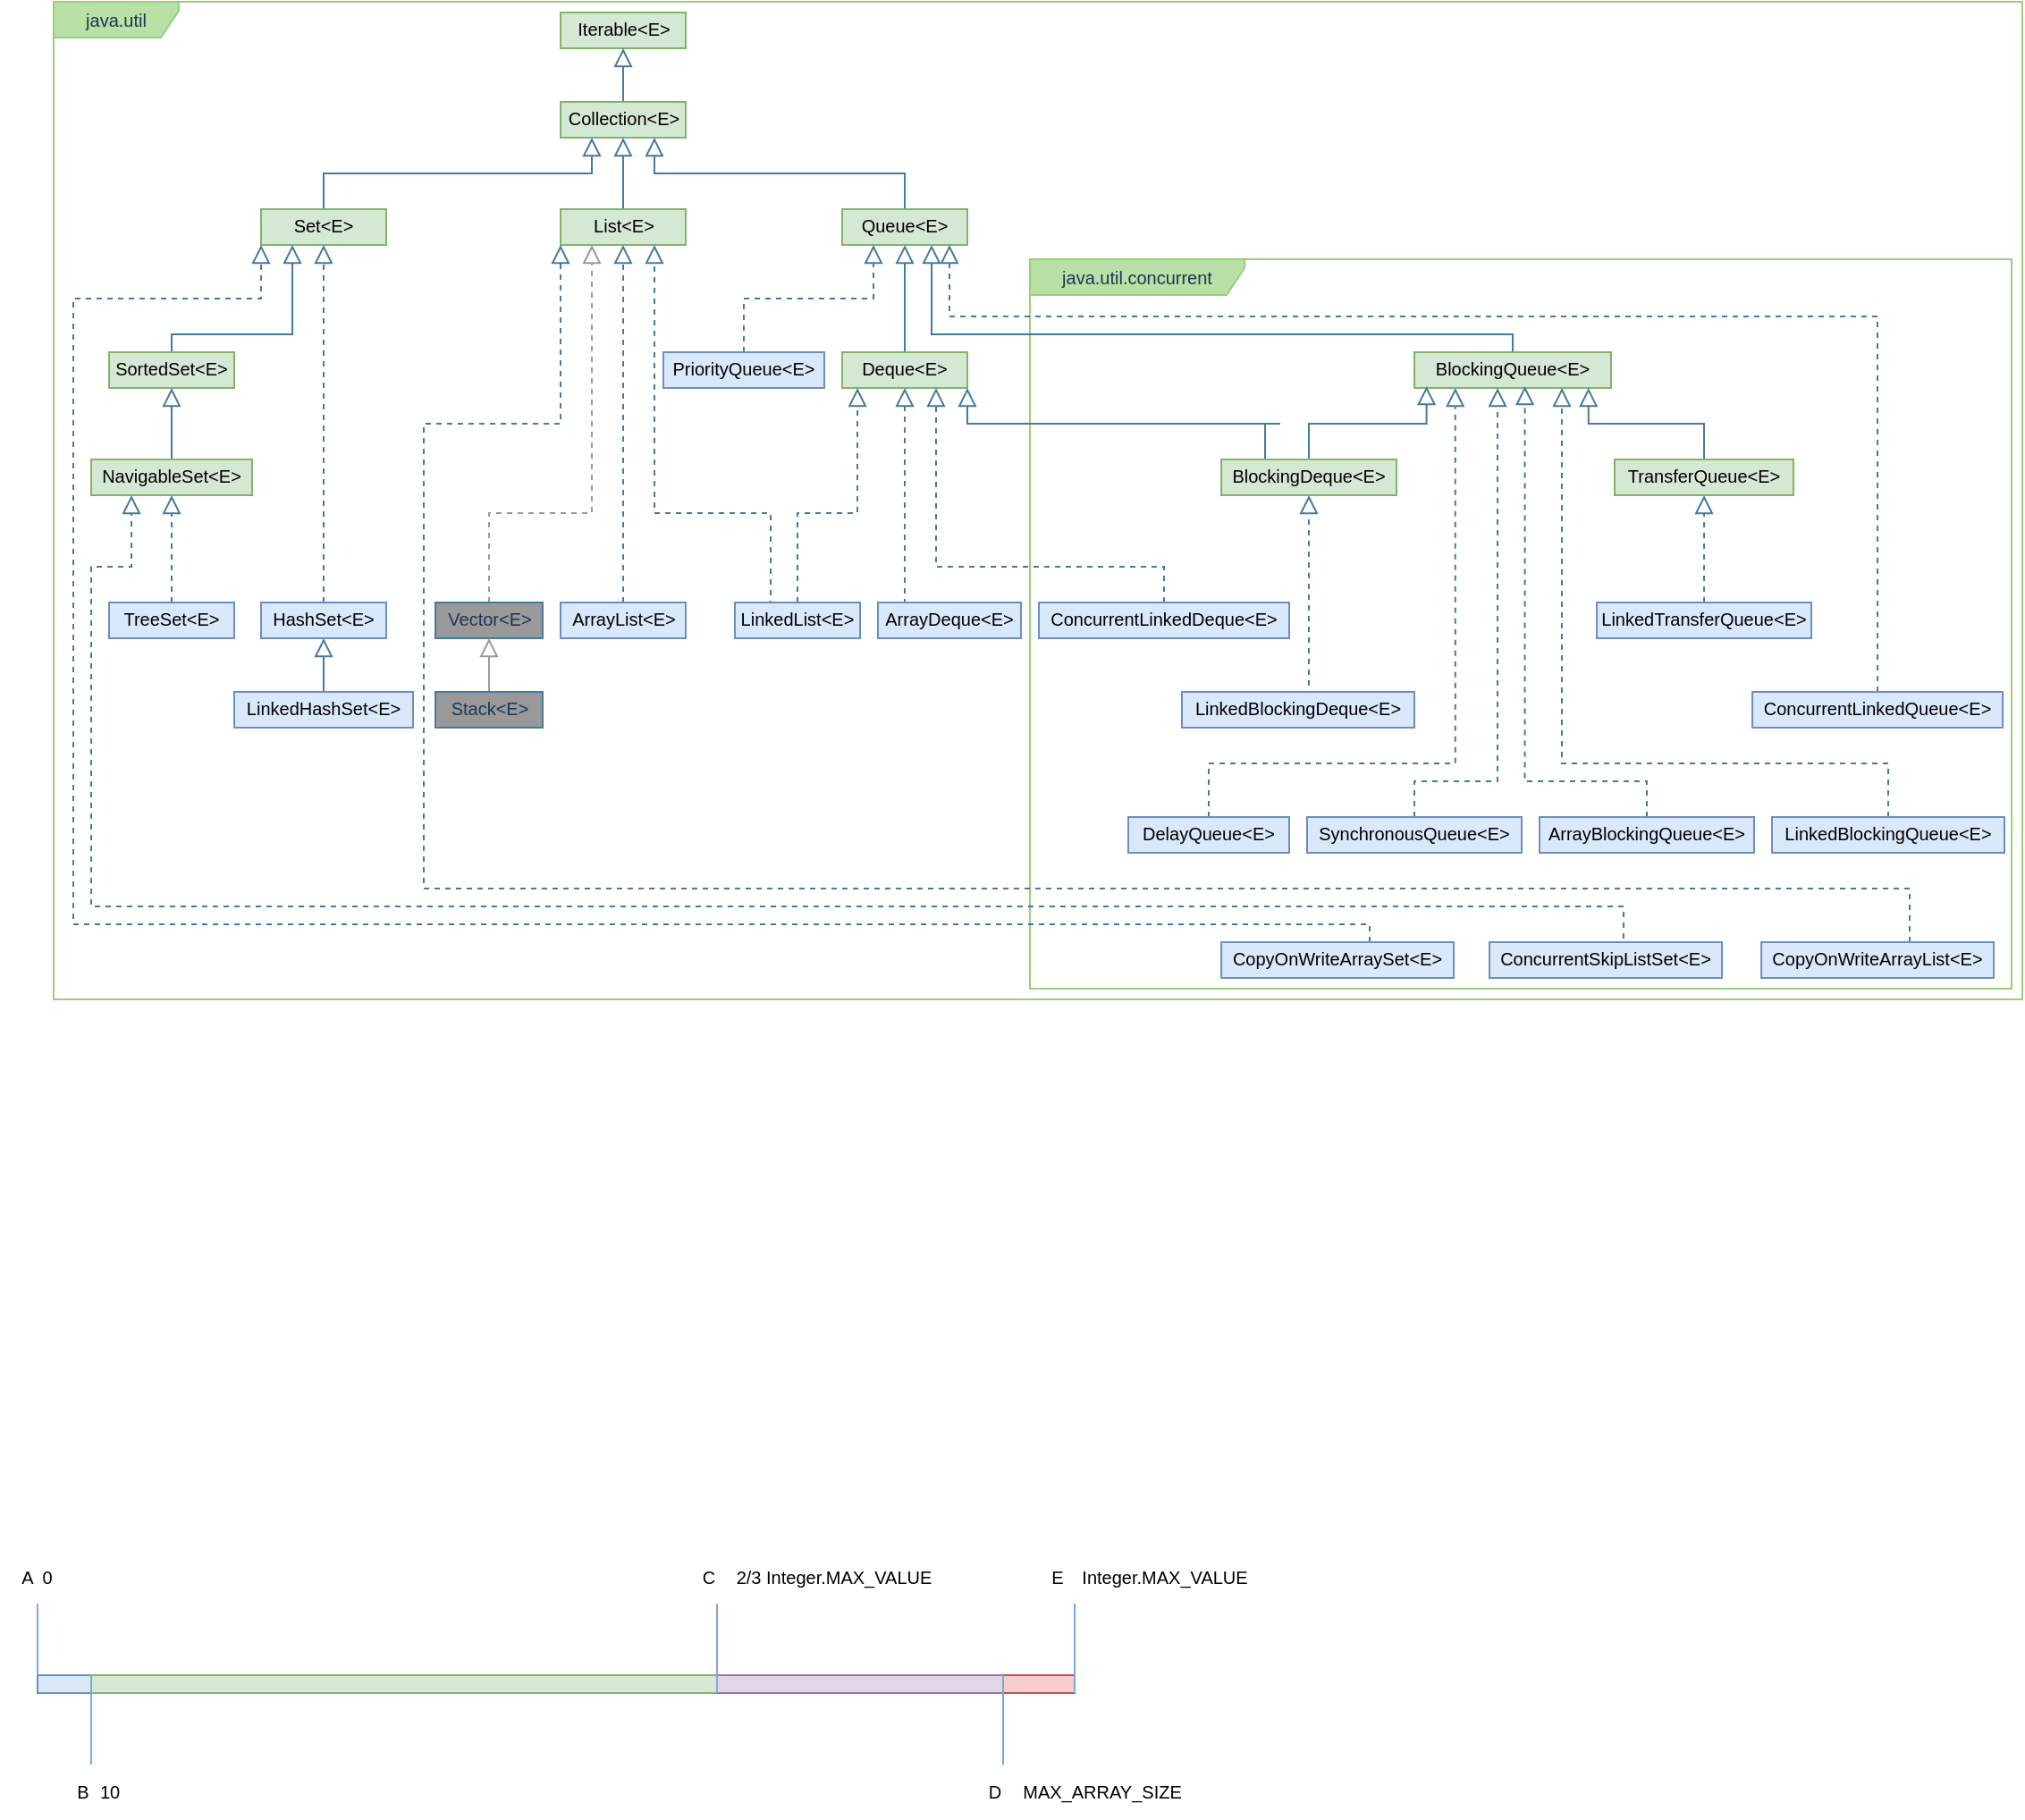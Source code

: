 <mxfile version="21.5.1" type="device" pages="2">
  <diagram id="ECv-XNJ4XRlCrGNFarUG" name="Collection">
    <mxGraphModel dx="984" dy="659" grid="1" gridSize="10" guides="1" tooltips="1" connect="1" arrows="1" fold="1" page="1" pageScale="1" pageWidth="3300" pageHeight="4681" background="none" math="0" shadow="0">
      <root>
        <mxCell id="OPeouW7zU2T9bfka8qwi-0" />
        <mxCell id="OPeouW7zU2T9bfka8qwi-1" parent="OPeouW7zU2T9bfka8qwi-0" />
        <mxCell id="vHIxbyvmSNN-OSuIzrst-0" value="java.util.concurrent" style="shape=umlFrame;whiteSpace=wrap;html=1;rounded=0;sketch=0;fontColor=#1D3557;align=center;width=120;height=20;fillColor=#B9E0A5;strokeColor=#97D077;fontStyle=0;fontSize=10;" parent="OPeouW7zU2T9bfka8qwi-1" vertex="1">
          <mxGeometry x="875" y="238" width="549" height="408" as="geometry" />
        </mxCell>
        <mxCell id="IEVo2PiqcmnSKfmIx04M-0" value="java.util" style="shape=umlFrame;whiteSpace=wrap;html=1;rounded=0;sketch=0;fontColor=#1D3557;align=center;width=70;height=20;fillColor=#B9E0A5;strokeColor=#97D077;fontStyle=0;fontSize=10;" parent="OPeouW7zU2T9bfka8qwi-1" vertex="1">
          <mxGeometry x="329" y="94" width="1101" height="558" as="geometry" />
        </mxCell>
        <mxCell id="37gNFeQTkPEJshOFGkpo-0" value="&lt;p style=&quot;margin: 4px 0px 0px; font-size: 10px;&quot;&gt;&lt;span style=&quot;font-size: 10px;&quot;&gt;Iterable&amp;lt;E&amp;gt;&lt;/span&gt;&lt;/p&gt;" style="verticalAlign=middle;align=center;overflow=fill;fontSize=10;fontFamily=Helvetica;html=1;fillColor=#d5e8d4;strokeColor=#82b366;fontStyle=0" parent="OPeouW7zU2T9bfka8qwi-1" vertex="1">
          <mxGeometry x="612.5" y="100" width="70" height="20" as="geometry" />
        </mxCell>
        <mxCell id="oZgOsWf_ZYodiai_v7FT-10" style="edgeStyle=orthogonalEdgeStyle;rounded=0;sketch=0;orthogonalLoop=1;jettySize=auto;html=1;exitX=0.5;exitY=0;exitDx=0;exitDy=0;entryX=0.5;entryY=1;entryDx=0;entryDy=0;strokeColor=#457B9D;fillColor=#A8DADC;fontColor=#1D3557;endArrow=block;endFill=0;endSize=8;fontStyle=0;fontSize=10;" parent="OPeouW7zU2T9bfka8qwi-1" source="37gNFeQTkPEJshOFGkpo-1" target="37gNFeQTkPEJshOFGkpo-0" edge="1">
          <mxGeometry relative="1" as="geometry" />
        </mxCell>
        <mxCell id="37gNFeQTkPEJshOFGkpo-1" value="&lt;p style=&quot;margin: 4px 0px 0px; font-size: 10px;&quot;&gt;&lt;span style=&quot;font-size: 10px;&quot;&gt;Collection&amp;lt;E&amp;gt;&lt;/span&gt;&lt;/p&gt;" style="verticalAlign=middle;align=center;overflow=fill;fontSize=10;fontFamily=Helvetica;html=1;fillColor=#d5e8d4;strokeColor=#82b366;fontStyle=0" parent="OPeouW7zU2T9bfka8qwi-1" vertex="1">
          <mxGeometry x="612.5" y="150" width="70" height="20" as="geometry" />
        </mxCell>
        <mxCell id="oZgOsWf_ZYodiai_v7FT-9" style="edgeStyle=orthogonalEdgeStyle;rounded=0;sketch=0;orthogonalLoop=1;jettySize=auto;html=1;exitX=0.5;exitY=0;exitDx=0;exitDy=0;entryX=0.5;entryY=1;entryDx=0;entryDy=0;strokeColor=#457B9D;fillColor=#A8DADC;fontColor=#1D3557;endArrow=block;endFill=0;endSize=8;fontStyle=0;fontSize=10;" parent="OPeouW7zU2T9bfka8qwi-1" source="37gNFeQTkPEJshOFGkpo-2" target="37gNFeQTkPEJshOFGkpo-1" edge="1">
          <mxGeometry relative="1" as="geometry" />
        </mxCell>
        <mxCell id="37gNFeQTkPEJshOFGkpo-2" value="&lt;p style=&quot;margin: 4px 0px 0px; font-size: 10px;&quot;&gt;&lt;span style=&quot;font-size: 10px;&quot;&gt;List&amp;lt;E&amp;gt;&lt;/span&gt;&lt;/p&gt;" style="verticalAlign=middle;align=center;overflow=fill;fontSize=10;fontFamily=Helvetica;html=1;fillColor=#d5e8d4;strokeColor=#82b366;fontStyle=0" parent="OPeouW7zU2T9bfka8qwi-1" vertex="1">
          <mxGeometry x="612.5" y="210" width="70" height="20" as="geometry" />
        </mxCell>
        <mxCell id="oZgOsWf_ZYodiai_v7FT-11" style="edgeStyle=orthogonalEdgeStyle;rounded=0;sketch=0;orthogonalLoop=1;jettySize=auto;html=1;exitX=0.5;exitY=0;exitDx=0;exitDy=0;entryX=0.75;entryY=1;entryDx=0;entryDy=0;strokeColor=#457B9D;fillColor=#A8DADC;fontColor=#1D3557;endArrow=block;endFill=0;endSize=8;fontStyle=0;fontSize=10;" parent="OPeouW7zU2T9bfka8qwi-1" source="37gNFeQTkPEJshOFGkpo-3" target="37gNFeQTkPEJshOFGkpo-1" edge="1">
          <mxGeometry relative="1" as="geometry" />
        </mxCell>
        <mxCell id="37gNFeQTkPEJshOFGkpo-3" value="&lt;p style=&quot;margin: 4px 0px 0px; font-size: 10px;&quot;&gt;&lt;span style=&quot;font-size: 10px;&quot;&gt;Queue&amp;lt;E&amp;gt;&lt;/span&gt;&lt;/p&gt;" style="verticalAlign=middle;align=center;overflow=fill;fontSize=10;fontFamily=Helvetica;html=1;fillColor=#d5e8d4;strokeColor=#82b366;fontStyle=0" parent="OPeouW7zU2T9bfka8qwi-1" vertex="1">
          <mxGeometry x="770" y="210" width="70" height="20" as="geometry" />
        </mxCell>
        <mxCell id="oZgOsWf_ZYodiai_v7FT-22" style="edgeStyle=orthogonalEdgeStyle;rounded=0;sketch=0;orthogonalLoop=1;jettySize=auto;html=1;exitX=0.5;exitY=0;exitDx=0;exitDy=0;strokeColor=#457B9D;fillColor=#A8DADC;fontColor=#1D3557;endArrow=block;endFill=0;endSize=8;fontStyle=0;fontSize=10;entryX=0.5;entryY=1;entryDx=0;entryDy=0;" parent="OPeouW7zU2T9bfka8qwi-1" source="37gNFeQTkPEJshOFGkpo-4" target="37gNFeQTkPEJshOFGkpo-3" edge="1">
          <mxGeometry relative="1" as="geometry">
            <Array as="points">
              <mxPoint x="805" y="290" />
            </Array>
            <mxPoint x="810" y="240" as="targetPoint" />
          </mxGeometry>
        </mxCell>
        <mxCell id="37gNFeQTkPEJshOFGkpo-4" value="&lt;p style=&quot;margin: 4px 0px 0px; font-size: 10px;&quot;&gt;&lt;span style=&quot;font-size: 10px;&quot;&gt;Deque&amp;lt;E&amp;gt;&lt;/span&gt;&lt;/p&gt;" style="verticalAlign=middle;align=center;overflow=fill;fontSize=10;fontFamily=Helvetica;html=1;fillColor=#d5e8d4;strokeColor=#82b366;fontStyle=0" parent="OPeouW7zU2T9bfka8qwi-1" vertex="1">
          <mxGeometry x="770" y="290" width="70" height="20" as="geometry" />
        </mxCell>
        <mxCell id="oZgOsWf_ZYodiai_v7FT-25" style="edgeStyle=orthogonalEdgeStyle;rounded=0;sketch=0;orthogonalLoop=1;jettySize=auto;html=1;exitX=0.5;exitY=0;exitDx=0;exitDy=0;fillColor=#A8DADC;fontColor=#1D3557;endArrow=block;endFill=0;endSize=8;dashed=1;strokeColor=#999999;fontStyle=0;fontSize=10;entryX=0.25;entryY=1;entryDx=0;entryDy=0;" parent="OPeouW7zU2T9bfka8qwi-1" source="37gNFeQTkPEJshOFGkpo-5" target="37gNFeQTkPEJshOFGkpo-2" edge="1">
          <mxGeometry relative="1" as="geometry">
            <Array as="points">
              <mxPoint x="572.5" y="380" />
              <mxPoint x="630.5" y="380" />
            </Array>
            <mxPoint x="632.5" y="240" as="targetPoint" />
          </mxGeometry>
        </mxCell>
        <mxCell id="37gNFeQTkPEJshOFGkpo-5" value="&lt;p style=&quot;margin: 4px 0px 0px; font-size: 10px;&quot;&gt;&lt;span style=&quot;font-size: 10px;&quot;&gt;Vector&amp;lt;E&amp;gt;&lt;/span&gt;&lt;/p&gt;" style="verticalAlign=middle;align=center;overflow=fill;fontSize=10;fontFamily=Helvetica;html=1;strokeColor=#457B9D;fontColor=#1D3557;fillColor=#999999;fontStyle=0" parent="OPeouW7zU2T9bfka8qwi-1" vertex="1">
          <mxGeometry x="542.5" y="430" width="60" height="20" as="geometry" />
        </mxCell>
        <mxCell id="oZgOsWf_ZYodiai_v7FT-24" style="edgeStyle=orthogonalEdgeStyle;rounded=0;sketch=0;orthogonalLoop=1;jettySize=auto;html=1;exitX=0.5;exitY=0;exitDx=0;exitDy=0;entryX=0.5;entryY=1;entryDx=0;entryDy=0;strokeColor=#457B9D;fillColor=#A8DADC;fontColor=#1D3557;endArrow=block;endFill=0;endSize=8;dashed=1;fontStyle=0;fontSize=10;" parent="OPeouW7zU2T9bfka8qwi-1" source="37gNFeQTkPEJshOFGkpo-6" target="37gNFeQTkPEJshOFGkpo-2" edge="1">
          <mxGeometry relative="1" as="geometry" />
        </mxCell>
        <mxCell id="37gNFeQTkPEJshOFGkpo-6" value="&lt;p style=&quot;margin: 4px 0px 0px; font-size: 10px;&quot;&gt;&lt;span style=&quot;font-size: 10px;&quot;&gt;ArrayList&amp;lt;E&amp;gt;&lt;/span&gt;&lt;/p&gt;" style="verticalAlign=middle;align=center;overflow=fill;fontSize=10;fontFamily=Helvetica;html=1;strokeColor=#6c8ebf;fillColor=#dae8fc;fontStyle=0" parent="OPeouW7zU2T9bfka8qwi-1" vertex="1">
          <mxGeometry x="612.5" y="430" width="70" height="20" as="geometry" />
        </mxCell>
        <mxCell id="oZgOsWf_ZYodiai_v7FT-23" style="edgeStyle=orthogonalEdgeStyle;rounded=0;sketch=0;orthogonalLoop=1;jettySize=auto;html=1;exitX=0.5;exitY=0;exitDx=0;exitDy=0;strokeColor=#457B9D;fillColor=#A8DADC;fontColor=#1D3557;entryX=0.122;entryY=1;entryDx=0;entryDy=0;entryPerimeter=0;endArrow=block;endFill=0;endSize=8;dashed=1;fontStyle=0;fontSize=10;" parent="OPeouW7zU2T9bfka8qwi-1" source="37gNFeQTkPEJshOFGkpo-7" target="37gNFeQTkPEJshOFGkpo-4" edge="1">
          <mxGeometry relative="1" as="geometry">
            <mxPoint x="877" y="322" as="targetPoint" />
            <Array as="points">
              <mxPoint x="745" y="380" />
              <mxPoint x="779" y="380" />
            </Array>
          </mxGeometry>
        </mxCell>
        <mxCell id="oZgOsWf_ZYodiai_v7FT-26" style="edgeStyle=orthogonalEdgeStyle;rounded=0;sketch=0;orthogonalLoop=1;jettySize=auto;html=1;exitX=0.25;exitY=0;exitDx=0;exitDy=0;entryX=0.75;entryY=1;entryDx=0;entryDy=0;strokeColor=#457B9D;fillColor=#A8DADC;fontColor=#1D3557;endArrow=block;endFill=0;endSize=8;dashed=1;fontStyle=0;fontSize=10;" parent="OPeouW7zU2T9bfka8qwi-1" target="37gNFeQTkPEJshOFGkpo-2" edge="1">
          <mxGeometry relative="1" as="geometry">
            <Array as="points">
              <mxPoint x="730" y="430" />
              <mxPoint x="730" y="380" />
              <mxPoint x="665" y="380" />
            </Array>
            <mxPoint x="710" y="430" as="sourcePoint" />
          </mxGeometry>
        </mxCell>
        <mxCell id="37gNFeQTkPEJshOFGkpo-7" value="&lt;p style=&quot;margin: 4px 0px 0px; font-size: 10px;&quot;&gt;&lt;span style=&quot;font-size: 10px;&quot;&gt;LinkedList&amp;lt;E&amp;gt;&lt;/span&gt;&lt;/p&gt;" style="verticalAlign=middle;align=center;overflow=fill;fontSize=10;fontFamily=Helvetica;html=1;strokeColor=#6c8ebf;fillColor=#dae8fc;fontStyle=0" parent="OPeouW7zU2T9bfka8qwi-1" vertex="1">
          <mxGeometry x="710" y="430" width="70" height="20" as="geometry" />
        </mxCell>
        <mxCell id="oZgOsWf_ZYodiai_v7FT-49" style="edgeStyle=orthogonalEdgeStyle;rounded=0;sketch=0;orthogonalLoop=1;jettySize=auto;html=1;exitX=0.5;exitY=0;exitDx=0;exitDy=0;strokeColor=#457B9D;fillColor=#A8DADC;fontColor=#1D3557;endArrow=block;endFill=0;endSize=8;fontStyle=0;fontSize=10;" parent="OPeouW7zU2T9bfka8qwi-1" source="37gNFeQTkPEJshOFGkpo-8" edge="1">
          <mxGeometry relative="1" as="geometry">
            <mxPoint x="820" y="230" as="targetPoint" />
            <Array as="points">
              <mxPoint x="1145" y="290" />
              <mxPoint x="1145" y="280" />
              <mxPoint x="820" y="280" />
            </Array>
          </mxGeometry>
        </mxCell>
        <mxCell id="37gNFeQTkPEJshOFGkpo-8" value="&lt;p style=&quot;margin: 4px 0px 0px; font-size: 10px;&quot;&gt;&lt;span style=&quot;font-size: 10px;&quot;&gt;BlockingQueue&amp;lt;E&amp;gt;&lt;/span&gt;&lt;/p&gt;" style="verticalAlign=middle;align=center;overflow=fill;fontSize=10;fontFamily=Helvetica;html=1;fillColor=#d5e8d4;strokeColor=#82b366;fontStyle=0" parent="OPeouW7zU2T9bfka8qwi-1" vertex="1">
          <mxGeometry x="1090" y="290" width="110" height="20" as="geometry" />
        </mxCell>
        <mxCell id="oZgOsWf_ZYodiai_v7FT-7" style="edgeStyle=orthogonalEdgeStyle;rounded=0;sketch=0;orthogonalLoop=1;jettySize=auto;html=1;exitX=0.25;exitY=0;exitDx=0;exitDy=0;strokeColor=#457B9D;fillColor=#A8DADC;fontColor=#1D3557;endArrow=block;endFill=0;endSize=8;fontStyle=0;fontSize=10;entryX=1;entryY=1;entryDx=0;entryDy=0;" parent="OPeouW7zU2T9bfka8qwi-1" source="37gNFeQTkPEJshOFGkpo-9" target="37gNFeQTkPEJshOFGkpo-4" edge="1">
          <mxGeometry relative="1" as="geometry">
            <mxPoint x="890" y="309" as="targetPoint" />
            <Array as="points">
              <mxPoint x="1015" y="330" />
              <mxPoint x="865" y="330" />
            </Array>
          </mxGeometry>
        </mxCell>
        <mxCell id="oZgOsWf_ZYodiai_v7FT-32" style="edgeStyle=orthogonalEdgeStyle;rounded=0;sketch=0;orthogonalLoop=1;jettySize=auto;html=1;exitX=0.5;exitY=0;exitDx=0;exitDy=0;entryX=0.062;entryY=0.95;entryDx=0;entryDy=0;entryPerimeter=0;strokeColor=#457B9D;fillColor=#A8DADC;fontColor=#1D3557;endArrow=block;endFill=0;endSize=8;fontStyle=0;fontSize=10;" parent="OPeouW7zU2T9bfka8qwi-1" source="37gNFeQTkPEJshOFGkpo-9" target="37gNFeQTkPEJshOFGkpo-8" edge="1">
          <mxGeometry relative="1" as="geometry" />
        </mxCell>
        <mxCell id="37gNFeQTkPEJshOFGkpo-9" value="&lt;p style=&quot;margin: 4px 0px 0px; font-size: 10px;&quot;&gt;&lt;span style=&quot;font-size: 10px;&quot;&gt;BlockingDeque&amp;lt;E&amp;gt;&lt;/span&gt;&lt;/p&gt;" style="verticalAlign=middle;align=center;overflow=fill;fontSize=10;fontFamily=Helvetica;html=1;fillColor=#d5e8d4;strokeColor=#82b366;fontStyle=0" parent="OPeouW7zU2T9bfka8qwi-1" vertex="1">
          <mxGeometry x="982.02" y="350" width="97.98" height="20" as="geometry" />
        </mxCell>
        <mxCell id="oZgOsWf_ZYodiai_v7FT-47" style="edgeStyle=orthogonalEdgeStyle;rounded=0;sketch=0;orthogonalLoop=1;jettySize=auto;html=1;exitX=0.5;exitY=0;exitDx=0;exitDy=0;entryX=0.5;entryY=1;entryDx=0;entryDy=0;strokeColor=#457B9D;fillColor=#A8DADC;fontColor=#1D3557;endArrow=block;endFill=0;endSize=8;dashed=1;fontStyle=0;fontSize=10;" parent="OPeouW7zU2T9bfka8qwi-1" source="oZgOsWf_ZYodiai_v7FT-0" target="37gNFeQTkPEJshOFGkpo-4" edge="1">
          <mxGeometry relative="1" as="geometry">
            <Array as="points">
              <mxPoint x="805" y="430" />
            </Array>
          </mxGeometry>
        </mxCell>
        <mxCell id="oZgOsWf_ZYodiai_v7FT-0" value="&lt;p style=&quot;margin: 4px 0px 0px; font-size: 10px;&quot;&gt;&lt;span style=&quot;font-size: 10px;&quot;&gt;ArrayDeque&amp;lt;E&amp;gt;&lt;/span&gt;&lt;/p&gt;" style="verticalAlign=middle;align=center;overflow=fill;fontSize=10;fontFamily=Helvetica;html=1;strokeColor=#6c8ebf;fillColor=#dae8fc;fontStyle=0" parent="OPeouW7zU2T9bfka8qwi-1" vertex="1">
          <mxGeometry x="790" y="430" width="80" height="20" as="geometry" />
        </mxCell>
        <mxCell id="oZgOsWf_ZYodiai_v7FT-34" style="edgeStyle=orthogonalEdgeStyle;rounded=0;sketch=0;orthogonalLoop=1;jettySize=auto;html=1;exitX=0.5;exitY=0;exitDx=0;exitDy=0;entryX=0.885;entryY=1;entryDx=0;entryDy=0;entryPerimeter=0;strokeColor=#457B9D;fillColor=#A8DADC;fontColor=#1D3557;endArrow=block;endFill=0;endSize=8;fontStyle=0;fontSize=10;" parent="OPeouW7zU2T9bfka8qwi-1" source="oZgOsWf_ZYodiai_v7FT-3" target="37gNFeQTkPEJshOFGkpo-8" edge="1">
          <mxGeometry relative="1" as="geometry" />
        </mxCell>
        <mxCell id="oZgOsWf_ZYodiai_v7FT-3" value="&lt;p style=&quot;margin: 4px 0px 0px; font-size: 10px;&quot;&gt;&lt;span style=&quot;font-size: 10px;&quot;&gt;TransferQueue&amp;lt;E&amp;gt;&lt;/span&gt;&lt;/p&gt;" style="verticalAlign=middle;align=center;overflow=fill;fontSize=10;fontFamily=Helvetica;html=1;fillColor=#d5e8d4;strokeColor=#82b366;fontStyle=0" parent="OPeouW7zU2T9bfka8qwi-1" vertex="1">
          <mxGeometry x="1202.02" y="350" width="100" height="20" as="geometry" />
        </mxCell>
        <mxCell id="oZgOsWf_ZYodiai_v7FT-48" style="edgeStyle=orthogonalEdgeStyle;rounded=0;sketch=0;orthogonalLoop=1;jettySize=auto;html=1;exitX=0.75;exitY=0;exitDx=0;exitDy=0;entryX=0.5;entryY=1;entryDx=0;entryDy=0;strokeColor=#457B9D;fillColor=#A8DADC;fontColor=#1D3557;endArrow=block;endFill=0;endSize=8;dashed=1;fontStyle=0;fontSize=10;" parent="OPeouW7zU2T9bfka8qwi-1" source="oZgOsWf_ZYodiai_v7FT-12" target="37gNFeQTkPEJshOFGkpo-9" edge="1">
          <mxGeometry relative="1" as="geometry">
            <Array as="points">
              <mxPoint x="1058" y="490" />
              <mxPoint x="1030" y="490" />
              <mxPoint x="1030" y="500" />
              <mxPoint x="1031" y="500" />
            </Array>
          </mxGeometry>
        </mxCell>
        <mxCell id="oZgOsWf_ZYodiai_v7FT-12" value="&lt;p style=&quot;margin: 4px 0px 0px; font-size: 10px;&quot;&gt;&lt;span style=&quot;font-size: 10px;&quot;&gt;LinkedBlockingDeque&amp;lt;E&amp;gt;&lt;/span&gt;&lt;/p&gt;" style="verticalAlign=middle;align=center;overflow=fill;fontSize=10;fontFamily=Helvetica;html=1;strokeColor=#6c8ebf;fillColor=#dae8fc;fontStyle=0" parent="OPeouW7zU2T9bfka8qwi-1" vertex="1">
          <mxGeometry x="960" y="480" width="130" height="20" as="geometry" />
        </mxCell>
        <mxCell id="oZgOsWf_ZYodiai_v7FT-44" style="edgeStyle=orthogonalEdgeStyle;rounded=0;sketch=0;orthogonalLoop=1;jettySize=auto;html=1;exitX=0.5;exitY=0;exitDx=0;exitDy=0;entryX=0.562;entryY=0.95;entryDx=0;entryDy=0;entryPerimeter=0;strokeColor=#457B9D;fillColor=#A8DADC;fontColor=#1D3557;endArrow=block;endFill=0;endSize=8;dashed=1;fontStyle=0;fontSize=10;" parent="OPeouW7zU2T9bfka8qwi-1" source="oZgOsWf_ZYodiai_v7FT-13" target="37gNFeQTkPEJshOFGkpo-8" edge="1">
          <mxGeometry relative="1" as="geometry">
            <Array as="points">
              <mxPoint x="1220" y="530" />
              <mxPoint x="1152" y="530" />
            </Array>
          </mxGeometry>
        </mxCell>
        <mxCell id="oZgOsWf_ZYodiai_v7FT-13" value="&lt;p style=&quot;margin: 4px 0px 0px; font-size: 10px;&quot;&gt;&lt;span style=&quot;font-size: 10px;&quot;&gt;ArrayBlockingQueue&amp;lt;E&amp;gt;&lt;/span&gt;&lt;/p&gt;" style="verticalAlign=middle;align=center;overflow=fill;fontSize=10;fontFamily=Helvetica;html=1;strokeColor=#6c8ebf;fillColor=#dae8fc;fontStyle=0" parent="OPeouW7zU2T9bfka8qwi-1" vertex="1">
          <mxGeometry x="1160" y="550" width="120" height="20" as="geometry" />
        </mxCell>
        <mxCell id="oZgOsWf_ZYodiai_v7FT-29" style="edgeStyle=orthogonalEdgeStyle;rounded=0;sketch=0;orthogonalLoop=1;jettySize=auto;html=1;exitX=0.5;exitY=0;exitDx=0;exitDy=0;entryX=0.75;entryY=1;entryDx=0;entryDy=0;strokeColor=#457B9D;fillColor=#A8DADC;fontColor=#1D3557;endArrow=block;endFill=0;endSize=8;dashed=1;fontStyle=0;fontSize=10;" parent="OPeouW7zU2T9bfka8qwi-1" source="oZgOsWf_ZYodiai_v7FT-14" target="37gNFeQTkPEJshOFGkpo-4" edge="1">
          <mxGeometry relative="1" as="geometry">
            <Array as="points">
              <mxPoint x="950" y="410" />
              <mxPoint x="823" y="410" />
            </Array>
          </mxGeometry>
        </mxCell>
        <mxCell id="oZgOsWf_ZYodiai_v7FT-14" value="&lt;p style=&quot;margin: 4px 0px 0px; font-size: 10px;&quot;&gt;&lt;span style=&quot;font-size: 10px;&quot;&gt;ConcurrentLinkedDeque&amp;lt;E&amp;gt;&lt;/span&gt;&lt;/p&gt;" style="verticalAlign=middle;align=center;overflow=fill;fontSize=10;fontFamily=Helvetica;html=1;strokeColor=#6c8ebf;fillColor=#dae8fc;fontStyle=0" parent="OPeouW7zU2T9bfka8qwi-1" vertex="1">
          <mxGeometry x="880" y="430" width="140" height="20" as="geometry" />
        </mxCell>
        <mxCell id="oZgOsWf_ZYodiai_v7FT-54" style="edgeStyle=orthogonalEdgeStyle;rounded=0;sketch=0;orthogonalLoop=1;jettySize=auto;html=1;exitX=0.5;exitY=0;exitDx=0;exitDy=0;strokeColor=#457B9D;fillColor=#A8DADC;fontColor=#1D3557;endArrow=block;endFill=0;endSize=8;dashed=1;fontStyle=0;fontSize=10;" parent="OPeouW7zU2T9bfka8qwi-1" source="oZgOsWf_ZYodiai_v7FT-16" edge="1">
          <mxGeometry relative="1" as="geometry">
            <mxPoint x="830" y="230" as="targetPoint" />
            <Array as="points">
              <mxPoint x="1349" y="270" />
              <mxPoint x="830" y="270" />
            </Array>
            <mxPoint x="1372.5" y="480" as="sourcePoint" />
          </mxGeometry>
        </mxCell>
        <mxCell id="oZgOsWf_ZYodiai_v7FT-16" value="&lt;p style=&quot;margin: 4px 0px 0px; font-size: 10px;&quot;&gt;&lt;span style=&quot;font-size: 10px;&quot;&gt;ConcurrentLinkedQueue&amp;lt;E&amp;gt;&lt;/span&gt;&lt;/p&gt;" style="verticalAlign=middle;align=center;overflow=fill;fontSize=10;fontFamily=Helvetica;html=1;strokeColor=#6c8ebf;fillColor=#dae8fc;fontStyle=0" parent="OPeouW7zU2T9bfka8qwi-1" vertex="1">
          <mxGeometry x="1279.04" y="480" width="140" height="20" as="geometry" />
        </mxCell>
        <mxCell id="oZgOsWf_ZYodiai_v7FT-46" style="edgeStyle=orthogonalEdgeStyle;rounded=0;sketch=0;orthogonalLoop=1;jettySize=auto;html=1;exitX=0.5;exitY=0;exitDx=0;exitDy=0;entryX=0.75;entryY=1;entryDx=0;entryDy=0;strokeColor=#457B9D;fillColor=#A8DADC;fontColor=#1D3557;endArrow=block;endFill=0;endSize=8;dashed=1;fontStyle=0;fontSize=10;" parent="OPeouW7zU2T9bfka8qwi-1" source="oZgOsWf_ZYodiai_v7FT-35" target="37gNFeQTkPEJshOFGkpo-8" edge="1">
          <mxGeometry relative="1" as="geometry">
            <Array as="points">
              <mxPoint x="1355" y="520" />
              <mxPoint x="1173" y="520" />
            </Array>
          </mxGeometry>
        </mxCell>
        <mxCell id="oZgOsWf_ZYodiai_v7FT-35" value="&lt;p style=&quot;margin: 4px 0px 0px; font-size: 10px;&quot;&gt;&lt;span style=&quot;font-size: 10px;&quot;&gt;LinkedBlockingQueue&amp;lt;E&amp;gt;&lt;/span&gt;&lt;/p&gt;" style="verticalAlign=middle;align=center;overflow=fill;fontSize=10;fontFamily=Helvetica;html=1;strokeColor=#6c8ebf;fillColor=#dae8fc;fontStyle=0" parent="OPeouW7zU2T9bfka8qwi-1" vertex="1">
          <mxGeometry x="1290" y="550" width="130" height="20" as="geometry" />
        </mxCell>
        <mxCell id="oZgOsWf_ZYodiai_v7FT-43" style="edgeStyle=orthogonalEdgeStyle;rounded=0;sketch=0;orthogonalLoop=1;jettySize=auto;html=1;exitX=0.5;exitY=0;exitDx=0;exitDy=0;entryX=0.423;entryY=1;entryDx=0;entryDy=0;entryPerimeter=0;strokeColor=#457B9D;fillColor=#A8DADC;fontColor=#1D3557;endArrow=block;endFill=0;endSize=8;dashed=1;fontStyle=0;fontSize=10;" parent="OPeouW7zU2T9bfka8qwi-1" source="oZgOsWf_ZYodiai_v7FT-36" target="37gNFeQTkPEJshOFGkpo-8" edge="1">
          <mxGeometry relative="1" as="geometry">
            <Array as="points">
              <mxPoint x="1090" y="530" />
              <mxPoint x="1137" y="530" />
            </Array>
          </mxGeometry>
        </mxCell>
        <mxCell id="oZgOsWf_ZYodiai_v7FT-36" value="&lt;p style=&quot;margin: 4px 0px 0px; font-size: 10px;&quot;&gt;&lt;span style=&quot;font-size: 10px;&quot;&gt;SynchronousQueue&amp;lt;E&amp;gt;&lt;/span&gt;&lt;/p&gt;" style="verticalAlign=middle;align=center;overflow=fill;fontSize=10;fontFamily=Helvetica;html=1;strokeColor=#6c8ebf;fillColor=#dae8fc;fontStyle=0" parent="OPeouW7zU2T9bfka8qwi-1" vertex="1">
          <mxGeometry x="1030" y="550" width="120" height="20" as="geometry" />
        </mxCell>
        <mxCell id="oZgOsWf_ZYodiai_v7FT-42" style="edgeStyle=orthogonalEdgeStyle;rounded=0;sketch=0;orthogonalLoop=1;jettySize=auto;html=1;exitX=0.5;exitY=0;exitDx=0;exitDy=0;entryX=0.208;entryY=1;entryDx=0;entryDy=0;entryPerimeter=0;strokeColor=#457B9D;fillColor=#A8DADC;fontColor=#1D3557;endArrow=block;endFill=0;endSize=8;dashed=1;fontStyle=0;fontSize=10;" parent="OPeouW7zU2T9bfka8qwi-1" source="oZgOsWf_ZYodiai_v7FT-40" target="37gNFeQTkPEJshOFGkpo-8" edge="1">
          <mxGeometry relative="1" as="geometry">
            <Array as="points">
              <mxPoint x="975" y="520" />
              <mxPoint x="1113" y="520" />
            </Array>
          </mxGeometry>
        </mxCell>
        <mxCell id="oZgOsWf_ZYodiai_v7FT-40" value="&lt;p style=&quot;margin: 4px 0px 0px; font-size: 10px;&quot;&gt;&lt;span style=&quot;font-size: 10px;&quot;&gt;DelayQueue&amp;lt;E&amp;gt;&lt;/span&gt;&lt;/p&gt;" style="verticalAlign=middle;align=center;overflow=fill;fontSize=10;fontFamily=Helvetica;html=1;strokeColor=#6c8ebf;fillColor=#dae8fc;fontStyle=0" parent="OPeouW7zU2T9bfka8qwi-1" vertex="1">
          <mxGeometry x="930" y="550" width="90" height="20" as="geometry" />
        </mxCell>
        <mxCell id="oZgOsWf_ZYodiai_v7FT-51" style="edgeStyle=orthogonalEdgeStyle;rounded=0;sketch=0;orthogonalLoop=1;jettySize=auto;html=1;exitX=0.5;exitY=0;exitDx=0;exitDy=0;entryX=0.5;entryY=1;entryDx=0;entryDy=0;strokeColor=#457B9D;fillColor=#A8DADC;fontColor=#1D3557;endArrow=block;endFill=0;endSize=8;dashed=1;fontStyle=0;fontSize=10;" parent="OPeouW7zU2T9bfka8qwi-1" source="oZgOsWf_ZYodiai_v7FT-50" target="oZgOsWf_ZYodiai_v7FT-3" edge="1">
          <mxGeometry relative="1" as="geometry" />
        </mxCell>
        <mxCell id="oZgOsWf_ZYodiai_v7FT-50" value="&lt;p style=&quot;margin: 4px 0px 0px; font-size: 10px;&quot;&gt;&lt;span style=&quot;font-size: 10px;&quot;&gt;LinkedTransferQueue&amp;lt;E&amp;gt;&lt;/span&gt;&lt;/p&gt;" style="verticalAlign=middle;align=center;overflow=fill;fontSize=10;fontFamily=Helvetica;html=1;strokeColor=#6c8ebf;fillColor=#dae8fc;fontStyle=0" parent="OPeouW7zU2T9bfka8qwi-1" vertex="1">
          <mxGeometry x="1192.02" y="430" width="120" height="20" as="geometry" />
        </mxCell>
        <mxCell id="BzN7DT4VpjljtK52MReR-2" style="edgeStyle=orthogonalEdgeStyle;rounded=0;sketch=0;orthogonalLoop=1;jettySize=auto;html=1;exitX=0.5;exitY=0;exitDx=0;exitDy=0;entryX=0.25;entryY=1;entryDx=0;entryDy=0;strokeColor=#457B9D;fillColor=#A8DADC;fontColor=#1D3557;endArrow=block;endFill=0;endSize=8;dashed=1;fontStyle=0;fontSize=10;" parent="OPeouW7zU2T9bfka8qwi-1" source="BzN7DT4VpjljtK52MReR-0" target="37gNFeQTkPEJshOFGkpo-3" edge="1">
          <mxGeometry relative="1" as="geometry">
            <Array as="points">
              <mxPoint x="715" y="260" />
              <mxPoint x="788" y="260" />
            </Array>
          </mxGeometry>
        </mxCell>
        <mxCell id="BzN7DT4VpjljtK52MReR-0" value="&lt;p style=&quot;margin: 4px 0px 0px; font-size: 10px;&quot;&gt;&lt;span style=&quot;font-size: 10px;&quot;&gt;PriorityQueue&amp;lt;E&amp;gt;&lt;/span&gt;&lt;/p&gt;" style="verticalAlign=middle;align=center;overflow=fill;fontSize=10;fontFamily=Helvetica;html=1;strokeColor=#6c8ebf;fillColor=#dae8fc;fontStyle=0" parent="OPeouW7zU2T9bfka8qwi-1" vertex="1">
          <mxGeometry x="670" y="290" width="90" height="20" as="geometry" />
        </mxCell>
        <mxCell id="5WqwSF33o4IKvHc-D1Ey-1" style="edgeStyle=orthogonalEdgeStyle;rounded=0;sketch=0;orthogonalLoop=1;jettySize=auto;html=1;exitX=0.5;exitY=0;exitDx=0;exitDy=0;strokeColor=#457B9D;fillColor=#A8DADC;fontColor=#1D3557;endArrow=block;endFill=0;endSize=8;dashed=1;fontStyle=0;fontSize=10;entryX=0;entryY=1;entryDx=0;entryDy=0;" parent="OPeouW7zU2T9bfka8qwi-1" target="37gNFeQTkPEJshOFGkpo-2" edge="1">
          <mxGeometry relative="1" as="geometry">
            <Array as="points">
              <mxPoint x="1367" y="590" />
              <mxPoint x="536" y="590" />
              <mxPoint x="536" y="330" />
              <mxPoint x="613" y="330" />
            </Array>
            <mxPoint x="1367.02" y="620" as="sourcePoint" />
            <mxPoint x="639" y="230" as="targetPoint" />
          </mxGeometry>
        </mxCell>
        <mxCell id="5WqwSF33o4IKvHc-D1Ey-0" value="&lt;p style=&quot;margin: 4px 0px 0px; font-size: 10px;&quot;&gt;&lt;span style=&quot;font-size: 10px;&quot;&gt;CopyOnWriteArrayList&amp;lt;E&amp;gt;&lt;/span&gt;&lt;/p&gt;" style="verticalAlign=middle;align=center;overflow=fill;fontSize=10;fontFamily=Helvetica;html=1;strokeColor=#6c8ebf;fillColor=#dae8fc;fontStyle=0" parent="OPeouW7zU2T9bfka8qwi-1" vertex="1">
          <mxGeometry x="1284.04" y="620" width="130" height="20" as="geometry" />
        </mxCell>
        <mxCell id="5WqwSF33o4IKvHc-D1Ey-3" style="edgeStyle=orthogonalEdgeStyle;rounded=0;sketch=0;orthogonalLoop=1;jettySize=auto;html=1;exitX=0.5;exitY=0;exitDx=0;exitDy=0;entryX=0.25;entryY=1;entryDx=0;entryDy=0;strokeColor=#457B9D;fillColor=#A8DADC;fontColor=#1D3557;endArrow=block;endFill=0;endSize=8;fontStyle=0;fontSize=10;" parent="OPeouW7zU2T9bfka8qwi-1" source="5WqwSF33o4IKvHc-D1Ey-2" target="37gNFeQTkPEJshOFGkpo-1" edge="1">
          <mxGeometry relative="1" as="geometry" />
        </mxCell>
        <mxCell id="5WqwSF33o4IKvHc-D1Ey-2" value="&lt;p style=&quot;margin: 4px 0px 0px; font-size: 10px;&quot;&gt;&lt;span style=&quot;font-size: 10px;&quot;&gt;Set&amp;lt;E&amp;gt;&lt;/span&gt;&lt;/p&gt;" style="verticalAlign=middle;align=center;overflow=fill;fontSize=10;fontFamily=Helvetica;html=1;fillColor=#d5e8d4;strokeColor=#82b366;fontStyle=0" parent="OPeouW7zU2T9bfka8qwi-1" vertex="1">
          <mxGeometry x="445" y="210" width="70" height="20" as="geometry" />
        </mxCell>
        <mxCell id="22r1N0NHHugm1OHg4VpL-8" style="edgeStyle=orthogonalEdgeStyle;rounded=0;sketch=0;orthogonalLoop=1;jettySize=auto;html=1;exitX=0.5;exitY=0;exitDx=0;exitDy=0;entryX=0.25;entryY=1;entryDx=0;entryDy=0;strokeColor=#457B9D;fillColor=#A8DADC;fontFamily=Helvetica;fontColor=#1D3557;endArrow=block;endFill=0;endSize=8;fontStyle=0;fontSize=10;" parent="OPeouW7zU2T9bfka8qwi-1" source="5WqwSF33o4IKvHc-D1Ey-4" target="5WqwSF33o4IKvHc-D1Ey-2" edge="1">
          <mxGeometry relative="1" as="geometry">
            <Array as="points">
              <mxPoint x="395" y="280" />
              <mxPoint x="463" y="280" />
            </Array>
          </mxGeometry>
        </mxCell>
        <mxCell id="5WqwSF33o4IKvHc-D1Ey-4" value="&lt;p style=&quot;margin: 4px 0px 0px; font-size: 10px;&quot;&gt;&lt;span style=&quot;font-size: 10px;&quot;&gt;SortedSet&amp;lt;E&amp;gt;&lt;/span&gt;&lt;/p&gt;" style="verticalAlign=middle;align=center;overflow=fill;fontSize=10;fontFamily=Helvetica;html=1;fillColor=#d5e8d4;strokeColor=#82b366;fontStyle=0" parent="OPeouW7zU2T9bfka8qwi-1" vertex="1">
          <mxGeometry x="360" y="290" width="70" height="20" as="geometry" />
        </mxCell>
        <mxCell id="22r1N0NHHugm1OHg4VpL-9" style="edgeStyle=orthogonalEdgeStyle;rounded=0;sketch=0;orthogonalLoop=1;jettySize=auto;html=1;exitX=0.5;exitY=0;exitDx=0;exitDy=0;entryX=0.5;entryY=1;entryDx=0;entryDy=0;strokeColor=#457B9D;fillColor=#A8DADC;fontFamily=Helvetica;fontColor=#1D3557;endArrow=block;endFill=0;endSize=8;fontStyle=0;fontSize=10;" parent="OPeouW7zU2T9bfka8qwi-1" source="22r1N0NHHugm1OHg4VpL-2" target="5WqwSF33o4IKvHc-D1Ey-4" edge="1">
          <mxGeometry relative="1" as="geometry" />
        </mxCell>
        <mxCell id="22r1N0NHHugm1OHg4VpL-2" value="&lt;p style=&quot;margin: 4px 0px 0px; font-size: 10px;&quot;&gt;&lt;span style=&quot;font-size: 10px;&quot;&gt;NavigableSet&amp;lt;E&amp;gt;&lt;/span&gt;&lt;/p&gt;" style="verticalAlign=middle;align=center;overflow=fill;fontSize=10;fontFamily=Helvetica;html=1;fillColor=#d5e8d4;strokeColor=#82b366;fontStyle=0" parent="OPeouW7zU2T9bfka8qwi-1" vertex="1">
          <mxGeometry x="350" y="350" width="90" height="20" as="geometry" />
        </mxCell>
        <mxCell id="22r1N0NHHugm1OHg4VpL-7" style="edgeStyle=orthogonalEdgeStyle;rounded=0;sketch=0;orthogonalLoop=1;jettySize=auto;html=1;exitX=0.5;exitY=0;exitDx=0;exitDy=0;entryX=0.5;entryY=1;entryDx=0;entryDy=0;strokeColor=#457B9D;fillColor=#A8DADC;fontFamily=Helvetica;fontColor=#1D3557;endArrow=block;endFill=0;endSize=8;dashed=1;fontStyle=0;fontSize=10;" parent="OPeouW7zU2T9bfka8qwi-1" source="22r1N0NHHugm1OHg4VpL-3" target="5WqwSF33o4IKvHc-D1Ey-2" edge="1">
          <mxGeometry relative="1" as="geometry" />
        </mxCell>
        <mxCell id="22r1N0NHHugm1OHg4VpL-3" value="&lt;p style=&quot;margin: 4px 0px 0px; font-size: 10px;&quot;&gt;&lt;span style=&quot;font-size: 10px;&quot;&gt;HashSet&amp;lt;E&amp;gt;&lt;/span&gt;&lt;/p&gt;" style="verticalAlign=middle;align=center;overflow=fill;fontSize=10;fontFamily=Helvetica;html=1;strokeColor=#6c8ebf;fillColor=#dae8fc;fontStyle=0" parent="OPeouW7zU2T9bfka8qwi-1" vertex="1">
          <mxGeometry x="445" y="430" width="70" height="20" as="geometry" />
        </mxCell>
        <mxCell id="22r1N0NHHugm1OHg4VpL-6" style="edgeStyle=orthogonalEdgeStyle;rounded=0;sketch=0;orthogonalLoop=1;jettySize=auto;html=1;exitX=0.5;exitY=0;exitDx=0;exitDy=0;entryX=0.5;entryY=1;entryDx=0;entryDy=0;strokeColor=#457B9D;fillColor=#A8DADC;fontFamily=Helvetica;fontColor=#1D3557;endArrow=block;endFill=0;endSize=8;fontStyle=0;fontSize=10;" parent="OPeouW7zU2T9bfka8qwi-1" source="22r1N0NHHugm1OHg4VpL-4" target="22r1N0NHHugm1OHg4VpL-3" edge="1">
          <mxGeometry relative="1" as="geometry" />
        </mxCell>
        <mxCell id="22r1N0NHHugm1OHg4VpL-4" value="&lt;p style=&quot;margin: 4px 0px 0px; font-size: 10px;&quot;&gt;&lt;span style=&quot;font-size: 10px;&quot;&gt;LinkedHashSet&amp;lt;E&amp;gt;&lt;/span&gt;&lt;/p&gt;" style="verticalAlign=middle;align=center;overflow=fill;fontSize=10;fontFamily=Helvetica;html=1;strokeColor=#6c8ebf;fillColor=#dae8fc;fontStyle=0" parent="OPeouW7zU2T9bfka8qwi-1" vertex="1">
          <mxGeometry x="430" y="480" width="100" height="20" as="geometry" />
        </mxCell>
        <mxCell id="22r1N0NHHugm1OHg4VpL-10" style="edgeStyle=orthogonalEdgeStyle;rounded=0;sketch=0;orthogonalLoop=1;jettySize=auto;html=1;exitX=0.5;exitY=0;exitDx=0;exitDy=0;entryX=0.5;entryY=1;entryDx=0;entryDy=0;strokeColor=#457B9D;fillColor=#A8DADC;fontFamily=Helvetica;fontColor=#1D3557;endArrow=block;endFill=0;endSize=8;dashed=1;fontStyle=0;fontSize=10;" parent="OPeouW7zU2T9bfka8qwi-1" source="22r1N0NHHugm1OHg4VpL-5" target="22r1N0NHHugm1OHg4VpL-2" edge="1">
          <mxGeometry relative="1" as="geometry" />
        </mxCell>
        <mxCell id="22r1N0NHHugm1OHg4VpL-5" value="&lt;p style=&quot;margin: 4px 0px 0px; font-size: 10px;&quot;&gt;&lt;span style=&quot;font-size: 10px;&quot;&gt;TreeSet&amp;lt;E&amp;gt;&lt;/span&gt;&lt;/p&gt;" style="verticalAlign=middle;align=center;overflow=fill;fontSize=10;fontFamily=Helvetica;html=1;strokeColor=#6c8ebf;fillColor=#dae8fc;fontStyle=0" parent="OPeouW7zU2T9bfka8qwi-1" vertex="1">
          <mxGeometry x="360" y="430" width="70" height="20" as="geometry" />
        </mxCell>
        <mxCell id="7vIwVqOuETclE32X0ltl-2" style="edgeStyle=orthogonalEdgeStyle;rounded=0;sketch=0;orthogonalLoop=1;jettySize=auto;html=1;exitX=0.5;exitY=0;exitDx=0;exitDy=0;entryX=0.25;entryY=1;entryDx=0;entryDy=0;strokeColor=#457B9D;fillColor=#A8DADC;fontFamily=Helvetica;fontColor=#1D3557;endArrow=block;endFill=0;endSize=8;dashed=1;fontStyle=0;fontSize=10;" parent="OPeouW7zU2T9bfka8qwi-1" source="7vIwVqOuETclE32X0ltl-0" target="22r1N0NHHugm1OHg4VpL-2" edge="1">
          <mxGeometry relative="1" as="geometry">
            <Array as="points">
              <mxPoint x="1207" y="600" />
              <mxPoint x="350" y="600" />
              <mxPoint x="350" y="410" />
              <mxPoint x="373" y="410" />
            </Array>
          </mxGeometry>
        </mxCell>
        <mxCell id="7vIwVqOuETclE32X0ltl-0" value="&lt;p style=&quot;margin: 4px 0px 0px; font-size: 10px;&quot;&gt;&lt;span style=&quot;font-size: 10px;&quot;&gt;ConcurrentSkipListSet&amp;lt;E&amp;gt;&lt;/span&gt;&lt;/p&gt;" style="verticalAlign=middle;align=center;overflow=fill;fontSize=10;fontFamily=Helvetica;html=1;strokeColor=#6c8ebf;fillColor=#dae8fc;fontStyle=0" parent="OPeouW7zU2T9bfka8qwi-1" vertex="1">
          <mxGeometry x="1132.02" y="620" width="130" height="20" as="geometry" />
        </mxCell>
        <mxCell id="7vIwVqOuETclE32X0ltl-7" style="edgeStyle=orthogonalEdgeStyle;rounded=0;sketch=0;orthogonalLoop=1;jettySize=auto;html=1;exitX=0.5;exitY=0;exitDx=0;exitDy=0;strokeColor=#457B9D;fillColor=#A8DADC;fontFamily=Helvetica;fontColor=#1D3557;endArrow=block;endFill=0;endSize=8;dashed=1;fontStyle=0;fontSize=10;entryX=0;entryY=1;entryDx=0;entryDy=0;" parent="OPeouW7zU2T9bfka8qwi-1" target="5WqwSF33o4IKvHc-D1Ey-2" edge="1">
          <mxGeometry relative="1" as="geometry">
            <Array as="points">
              <mxPoint x="1065" y="610" />
              <mxPoint x="340" y="610" />
              <mxPoint x="340" y="260" />
              <mxPoint x="445" y="260" />
            </Array>
            <mxPoint x="1065" y="620" as="sourcePoint" />
            <mxPoint x="451" y="230" as="targetPoint" />
          </mxGeometry>
        </mxCell>
        <mxCell id="7vIwVqOuETclE32X0ltl-3" value="&lt;p style=&quot;margin: 4px 0px 0px; font-size: 10px;&quot;&gt;&lt;span style=&quot;font-size: 10px;&quot;&gt;CopyOnWriteArraySet&amp;lt;E&amp;gt;&lt;/span&gt;&lt;/p&gt;" style="verticalAlign=middle;align=center;overflow=fill;fontSize=10;fontFamily=Helvetica;html=1;strokeColor=#6c8ebf;fillColor=#dae8fc;fontStyle=0" parent="OPeouW7zU2T9bfka8qwi-1" vertex="1">
          <mxGeometry x="982.02" y="620" width="130" height="20" as="geometry" />
        </mxCell>
        <mxCell id="e8vfD4kKKdB3J9nJe2-T-2" style="edgeStyle=orthogonalEdgeStyle;rounded=0;sketch=0;orthogonalLoop=1;jettySize=auto;html=1;exitX=0.5;exitY=0;exitDx=0;exitDy=0;endArrow=block;endFill=0;endSize=8;fillColor=#A8DADC;fontFamily=Helvetica;fontColor=#1D3557;strokeColor=#999999;fontStyle=0;fontSize=10;" parent="OPeouW7zU2T9bfka8qwi-1" source="e8vfD4kKKdB3J9nJe2-T-0" target="37gNFeQTkPEJshOFGkpo-5" edge="1">
          <mxGeometry relative="1" as="geometry" />
        </mxCell>
        <mxCell id="e8vfD4kKKdB3J9nJe2-T-0" value="&lt;p style=&quot;margin: 4px 0px 0px; font-size: 10px;&quot;&gt;&lt;span style=&quot;font-size: 10px;&quot;&gt;Stack&amp;lt;E&amp;gt;&lt;/span&gt;&lt;/p&gt;" style="verticalAlign=middle;align=center;overflow=fill;fontSize=10;fontFamily=Helvetica;html=1;strokeColor=#457B9D;fontColor=#1D3557;fillColor=#999999;fontStyle=0" parent="OPeouW7zU2T9bfka8qwi-1" vertex="1">
          <mxGeometry x="542.5" y="480" width="60" height="20" as="geometry" />
        </mxCell>
        <mxCell id="91fOL18LwLFb6Ht3d7vs-0" value="" style="rounded=0;whiteSpace=wrap;html=1;fillColor=#dae8fc;strokeColor=#6c8ebf;fontSize=10;" parent="OPeouW7zU2T9bfka8qwi-1" vertex="1">
          <mxGeometry x="320" y="1030" width="30" height="10" as="geometry" />
        </mxCell>
        <mxCell id="91fOL18LwLFb6Ht3d7vs-1" value="" style="rounded=0;whiteSpace=wrap;html=1;fillColor=#d5e8d4;strokeColor=#82b366;fontSize=10;" parent="OPeouW7zU2T9bfka8qwi-1" vertex="1">
          <mxGeometry x="350" y="1030" width="350" height="10" as="geometry" />
        </mxCell>
        <mxCell id="91fOL18LwLFb6Ht3d7vs-2" value="" style="rounded=0;whiteSpace=wrap;html=1;fillColor=#e1d5e7;strokeColor=#9673a6;fontSize=10;" parent="OPeouW7zU2T9bfka8qwi-1" vertex="1">
          <mxGeometry x="700" y="1030" width="160" height="10" as="geometry" />
        </mxCell>
        <mxCell id="91fOL18LwLFb6Ht3d7vs-3" value="" style="rounded=0;whiteSpace=wrap;html=1;fillColor=#f8cecc;strokeColor=#b85450;fontSize=10;" parent="OPeouW7zU2T9bfka8qwi-1" vertex="1">
          <mxGeometry x="860" y="1030" width="40" height="10" as="geometry" />
        </mxCell>
        <mxCell id="91fOL18LwLFb6Ht3d7vs-4" value="" style="endArrow=none;html=1;rounded=0;strokeColor=#7EA6E0;fontSize=10;" parent="OPeouW7zU2T9bfka8qwi-1" edge="1">
          <mxGeometry width="50" height="50" relative="1" as="geometry">
            <mxPoint x="320" y="1030" as="sourcePoint" />
            <mxPoint x="320" y="990" as="targetPoint" />
          </mxGeometry>
        </mxCell>
        <mxCell id="91fOL18LwLFb6Ht3d7vs-5" value="" style="endArrow=none;html=1;rounded=0;strokeColor=#7EA6E0;fontSize=10;" parent="OPeouW7zU2T9bfka8qwi-1" edge="1">
          <mxGeometry width="50" height="50" relative="1" as="geometry">
            <mxPoint x="860" y="1080" as="sourcePoint" />
            <mxPoint x="860" y="1030" as="targetPoint" />
          </mxGeometry>
        </mxCell>
        <mxCell id="91fOL18LwLFb6Ht3d7vs-6" value="" style="endArrow=none;html=1;rounded=0;strokeColor=#7EA6E0;fontSize=10;" parent="OPeouW7zU2T9bfka8qwi-1" edge="1">
          <mxGeometry width="50" height="50" relative="1" as="geometry">
            <mxPoint x="700" y="1040" as="sourcePoint" />
            <mxPoint x="700" y="990" as="targetPoint" />
          </mxGeometry>
        </mxCell>
        <mxCell id="91fOL18LwLFb6Ht3d7vs-7" value="" style="endArrow=none;html=1;rounded=0;strokeColor=#7EA6E0;fontSize=10;" parent="OPeouW7zU2T9bfka8qwi-1" edge="1">
          <mxGeometry width="50" height="50" relative="1" as="geometry">
            <mxPoint x="350" y="1080" as="sourcePoint" />
            <mxPoint x="350" y="1030" as="targetPoint" />
          </mxGeometry>
        </mxCell>
        <mxCell id="91fOL18LwLFb6Ht3d7vs-8" value="" style="endArrow=none;html=1;rounded=0;strokeColor=#7EA6E0;fontSize=10;" parent="OPeouW7zU2T9bfka8qwi-1" edge="1">
          <mxGeometry width="50" height="50" relative="1" as="geometry">
            <mxPoint x="900" y="1040" as="sourcePoint" />
            <mxPoint x="900" y="990" as="targetPoint" />
          </mxGeometry>
        </mxCell>
        <mxCell id="91fOL18LwLFb6Ht3d7vs-9" value="A" style="text;html=1;align=center;verticalAlign=middle;resizable=0;points=[];autosize=1;strokeColor=none;fillColor=none;fontSize=10;" parent="OPeouW7zU2T9bfka8qwi-1" vertex="1">
          <mxGeometry x="299" y="960" width="30" height="30" as="geometry" />
        </mxCell>
        <mxCell id="91fOL18LwLFb6Ht3d7vs-10" value="B" style="text;html=1;align=center;verticalAlign=middle;resizable=0;points=[];autosize=1;strokeColor=none;fillColor=none;fontSize=10;" parent="OPeouW7zU2T9bfka8qwi-1" vertex="1">
          <mxGeometry x="330" y="1080" width="30" height="30" as="geometry" />
        </mxCell>
        <mxCell id="91fOL18LwLFb6Ht3d7vs-11" value="C" style="text;html=1;align=center;verticalAlign=middle;resizable=0;points=[];autosize=1;strokeColor=none;fillColor=none;fontSize=10;" parent="OPeouW7zU2T9bfka8qwi-1" vertex="1">
          <mxGeometry x="680" y="960" width="30" height="30" as="geometry" />
        </mxCell>
        <mxCell id="91fOL18LwLFb6Ht3d7vs-12" value="D" style="text;html=1;align=center;verticalAlign=middle;resizable=0;points=[];autosize=1;strokeColor=none;fillColor=none;fontSize=10;" parent="OPeouW7zU2T9bfka8qwi-1" vertex="1">
          <mxGeometry x="840" y="1080" width="30" height="30" as="geometry" />
        </mxCell>
        <mxCell id="91fOL18LwLFb6Ht3d7vs-13" value="E" style="text;html=1;align=center;verticalAlign=middle;resizable=0;points=[];autosize=1;strokeColor=none;fillColor=none;fontSize=10;" parent="OPeouW7zU2T9bfka8qwi-1" vertex="1">
          <mxGeometry x="875" y="960" width="30" height="30" as="geometry" />
        </mxCell>
        <mxCell id="91fOL18LwLFb6Ht3d7vs-15" value="10" style="text;html=1;align=center;verticalAlign=middle;resizable=0;points=[];autosize=1;strokeColor=none;fillColor=none;fontSize=10;" parent="OPeouW7zU2T9bfka8qwi-1" vertex="1">
          <mxGeometry x="345" y="1080" width="30" height="30" as="geometry" />
        </mxCell>
        <mxCell id="91fOL18LwLFb6Ht3d7vs-16" value="2/3 Integer.MAX_VALUE" style="text;html=1;align=center;verticalAlign=middle;resizable=0;points=[];autosize=1;strokeColor=none;fillColor=none;fontSize=10;" parent="OPeouW7zU2T9bfka8qwi-1" vertex="1">
          <mxGeometry x="700" y="960" width="130" height="30" as="geometry" />
        </mxCell>
        <mxCell id="91fOL18LwLFb6Ht3d7vs-18" value="MAX_ARRAY_SIZE" style="text;html=1;align=center;verticalAlign=middle;resizable=0;points=[];autosize=1;strokeColor=none;fillColor=none;fontSize=10;" parent="OPeouW7zU2T9bfka8qwi-1" vertex="1">
          <mxGeometry x="860" y="1080" width="110" height="30" as="geometry" />
        </mxCell>
        <mxCell id="91fOL18LwLFb6Ht3d7vs-19" value="Integer.MAX_VALUE" style="text;html=1;align=center;verticalAlign=middle;resizable=0;points=[];autosize=1;strokeColor=none;fillColor=none;fontSize=10;" parent="OPeouW7zU2T9bfka8qwi-1" vertex="1">
          <mxGeometry x="890" y="960" width="120" height="30" as="geometry" />
        </mxCell>
        <mxCell id="MgpoFwK91_9fQjLGym89-0" value="0" style="text;html=1;align=center;verticalAlign=middle;resizable=0;points=[];autosize=1;strokeColor=none;fillColor=none;fontSize=10;" parent="OPeouW7zU2T9bfka8qwi-1" vertex="1">
          <mxGeometry x="310" y="960" width="30" height="30" as="geometry" />
        </mxCell>
      </root>
    </mxGraphModel>
  </diagram>
  <diagram name="Map" id="b5b7bab2-c9e2-2cf4-8b2a-24fd1a2a6d21">
    <mxGraphModel dx="984" dy="659" grid="1" gridSize="10" guides="1" tooltips="1" connect="1" arrows="1" fold="1" page="1" pageScale="1" pageWidth="3300" pageHeight="4681" background="#ffffff" math="0" shadow="0">
      <root>
        <mxCell id="0" />
        <mxCell id="1" parent="0" />
        <mxCell id="FDBClDNrFTMyNbEmmahb-32" value="java.util" style="shape=umlFrame;whiteSpace=wrap;html=1;rounded=0;sketch=0;fontColor=#1D3557;align=center;width=70;height=20;fillColor=#B9E0A5;strokeColor=#97D077;fontSize=10;fontStyle=0" parent="1" vertex="1">
          <mxGeometry x="320" y="230" width="790" height="320" as="geometry" />
        </mxCell>
        <mxCell id="FDBClDNrFTMyNbEmmahb-31" value="java.util.concurrent" style="shape=umlFrame;whiteSpace=wrap;html=1;rounded=0;sketch=0;fontColor=#1D3557;align=center;width=120;height=20;fillColor=#B9E0A5;strokeColor=#97D077;fontSize=10;fontStyle=0" parent="1" vertex="1">
          <mxGeometry x="800" y="310" width="300" height="200" as="geometry" />
        </mxCell>
        <mxCell id="FDBClDNrFTMyNbEmmahb-13" style="edgeStyle=orthogonalEdgeStyle;rounded=0;orthogonalLoop=1;jettySize=auto;html=1;exitX=0.5;exitY=0;exitDx=0;exitDy=0;entryX=0.5;entryY=1;entryDx=0;entryDy=0;dashed=1;endSize=8;endArrow=block;endFill=0;labelBackgroundColor=#F1FAEE;strokeColor=#457B9D;fontColor=#1D3557;fontSize=10;fontStyle=0" parent="1" source="FDBClDNrFTMyNbEmmahb-1" target="FDBClDNrFTMyNbEmmahb-2" edge="1">
          <mxGeometry relative="1" as="geometry" />
        </mxCell>
        <mxCell id="FDBClDNrFTMyNbEmmahb-1" value="&lt;p style=&quot;margin: 4px 0px 0px; font-size: 10px;&quot;&gt;&lt;span style=&quot;font-size: 10px;&quot;&gt;HashMap&amp;lt;K, V&amp;gt;&lt;/span&gt;&lt;/p&gt;" style="verticalAlign=middle;align=center;overflow=fill;fontSize=10;fontFamily=Helvetica;html=1;strokeColor=#6c8ebf;fillColor=#dae8fc;fontStyle=0" parent="1" vertex="1">
          <mxGeometry x="565" y="470" width="80" height="20" as="geometry" />
        </mxCell>
        <mxCell id="FDBClDNrFTMyNbEmmahb-2" value="&lt;p style=&quot;margin: 4px 0px 0px; font-size: 10px;&quot;&gt;&lt;span style=&quot;font-size: 10px;&quot;&gt;Map&amp;lt;K, V&amp;gt;&lt;/span&gt;&lt;/p&gt;" style="verticalAlign=middle;align=center;overflow=fill;fontSize=10;fontFamily=Helvetica;html=1;fillColor=#d5e8d4;strokeColor=#82b366;fontStyle=0" parent="1" vertex="1">
          <mxGeometry x="560" y="240" width="90" height="20" as="geometry" />
        </mxCell>
        <mxCell id="FDBClDNrFTMyNbEmmahb-21" style="edgeStyle=orthogonalEdgeStyle;rounded=0;sketch=0;orthogonalLoop=1;jettySize=auto;html=1;exitX=0.5;exitY=0;exitDx=0;exitDy=0;entryX=0.75;entryY=1;entryDx=0;entryDy=0;labelBackgroundColor=#F1FAEE;strokeColor=#457B9D;fontColor=#1D3557;endArrow=block;endFill=0;endSize=8;fontSize=10;fontStyle=0" parent="1" source="FDBClDNrFTMyNbEmmahb-3" target="FDBClDNrFTMyNbEmmahb-2" edge="1">
          <mxGeometry relative="1" as="geometry">
            <Array as="points">
              <mxPoint x="680" y="300" />
              <mxPoint x="563" y="300" />
            </Array>
          </mxGeometry>
        </mxCell>
        <mxCell id="FDBClDNrFTMyNbEmmahb-3" value="&lt;p style=&quot;margin: 4px 0px 0px; font-size: 10px;&quot;&gt;&lt;span style=&quot;font-size: 10px;&quot;&gt;SortedMap&amp;lt;K, V&amp;gt;&lt;/span&gt;&lt;/p&gt;" style="verticalAlign=middle;align=center;overflow=fill;fontSize=10;fontFamily=Helvetica;html=1;fillColor=#d5e8d4;strokeColor=#82b366;fontStyle=0" parent="1" vertex="1">
          <mxGeometry x="660" y="320" width="120" height="20" as="geometry" />
        </mxCell>
        <mxCell id="FDBClDNrFTMyNbEmmahb-18" style="edgeStyle=orthogonalEdgeStyle;rounded=0;orthogonalLoop=1;jettySize=auto;html=1;exitX=0.5;exitY=0;exitDx=0;exitDy=0;entryX=0.5;entryY=1;entryDx=0;entryDy=0;endArrow=block;endFill=0;endSize=8;labelBackgroundColor=#F1FAEE;strokeColor=#457B9D;fontColor=#1D3557;fontSize=10;fontStyle=0" parent="1" source="FDBClDNrFTMyNbEmmahb-4" target="FDBClDNrFTMyNbEmmahb-3" edge="1">
          <mxGeometry relative="1" as="geometry" />
        </mxCell>
        <mxCell id="FDBClDNrFTMyNbEmmahb-4" value="&lt;p style=&quot;margin: 4px 0px 0px; font-size: 10px;&quot;&gt;&lt;span style=&quot;font-size: 10px;&quot;&gt;NavigableMap&amp;lt;K, V&amp;gt;&lt;/span&gt;&lt;/p&gt;" style="verticalAlign=middle;align=center;overflow=fill;fontSize=10;fontFamily=Helvetica;html=1;fillColor=#d5e8d4;strokeColor=#82b366;fontStyle=0" parent="1" vertex="1">
          <mxGeometry x="650" y="370" width="140" height="20" as="geometry" />
        </mxCell>
        <mxCell id="FDBClDNrFTMyNbEmmahb-11" style="edgeStyle=orthogonalEdgeStyle;rounded=0;orthogonalLoop=1;jettySize=auto;html=1;exitX=0.5;exitY=0;exitDx=0;exitDy=0;entryX=0.5;entryY=1;entryDx=0;entryDy=0;dashed=1;endArrow=block;endFill=0;endSize=8;labelBackgroundColor=#F1FAEE;strokeColor=#457B9D;fontColor=#1D3557;fontSize=10;fontStyle=0" parent="1" source="FDBClDNrFTMyNbEmmahb-5" target="FDBClDNrFTMyNbEmmahb-4" edge="1">
          <mxGeometry relative="1" as="geometry" />
        </mxCell>
        <mxCell id="FDBClDNrFTMyNbEmmahb-5" value="&lt;p style=&quot;margin: 4px 0px 0px; font-size: 10px;&quot;&gt;&lt;span style=&quot;font-size: 10px;&quot;&gt;TreeMap&amp;lt;K, V&amp;gt;&lt;/span&gt;&lt;/p&gt;" style="verticalAlign=middle;align=center;overflow=fill;fontSize=10;fontFamily=Helvetica;html=1;strokeColor=#6c8ebf;fillColor=#dae8fc;fontStyle=0" parent="1" vertex="1">
          <mxGeometry x="680" y="470" width="80" height="20" as="geometry" />
        </mxCell>
        <mxCell id="FDBClDNrFTMyNbEmmahb-12" style="edgeStyle=orthogonalEdgeStyle;rounded=0;orthogonalLoop=1;jettySize=auto;html=1;exitX=0.5;exitY=0;exitDx=0;exitDy=0;entryX=0.5;entryY=1;entryDx=0;entryDy=0;endArrow=block;endFill=0;endSize=8;labelBackgroundColor=#F1FAEE;strokeColor=#457B9D;fontColor=#1D3557;fontSize=10;fontStyle=0" parent="1" source="FDBClDNrFTMyNbEmmahb-6" target="FDBClDNrFTMyNbEmmahb-1" edge="1">
          <mxGeometry relative="1" as="geometry" />
        </mxCell>
        <mxCell id="FDBClDNrFTMyNbEmmahb-6" value="&lt;p style=&quot;margin: 4px 0px 0px; font-size: 10px;&quot;&gt;&lt;span style=&quot;font-size: 10px;&quot;&gt;LinkedHashMap&amp;lt;K, V&amp;gt;&lt;/span&gt;&lt;/p&gt;" style="verticalAlign=middle;align=center;overflow=fill;fontSize=10;fontFamily=Helvetica;html=1;strokeColor=#6c8ebf;fillColor=#dae8fc;fontStyle=0" parent="1" vertex="1">
          <mxGeometry x="545" y="520" width="120" height="20" as="geometry" />
        </mxCell>
        <mxCell id="FDBClDNrFTMyNbEmmahb-14" style="edgeStyle=orthogonalEdgeStyle;rounded=0;orthogonalLoop=1;jettySize=auto;html=1;exitX=0.5;exitY=0;exitDx=0;exitDy=0;entryX=0.25;entryY=1;entryDx=0;entryDy=0;endSize=8;endArrow=block;endFill=0;dashed=1;labelBackgroundColor=#F1FAEE;strokeColor=#457B9D;fontColor=#1D3557;fontSize=10;fontStyle=0" parent="1" source="FDBClDNrFTMyNbEmmahb-7" target="FDBClDNrFTMyNbEmmahb-2" edge="1">
          <mxGeometry relative="1" as="geometry">
            <Array as="points">
              <mxPoint x="485" y="440" />
              <mxPoint x="583" y="440" />
            </Array>
          </mxGeometry>
        </mxCell>
        <mxCell id="FDBClDNrFTMyNbEmmahb-7" value="&lt;p style=&quot;margin: 4px 0px 0px; font-size: 10px;&quot;&gt;&lt;span style=&quot;font-size: 10px;&quot;&gt;WeakHashMap&amp;lt;K, V&amp;gt;&lt;/span&gt;&lt;/p&gt;" style="verticalAlign=middle;align=center;overflow=fill;fontSize=10;fontFamily=Helvetica;html=1;strokeColor=#6c8ebf;fillColor=#dae8fc;fontStyle=0" parent="1" vertex="1">
          <mxGeometry x="435" y="470" width="110" height="20" as="geometry" />
        </mxCell>
        <mxCell id="FDBClDNrFTMyNbEmmahb-15" style="edgeStyle=orthogonalEdgeStyle;rounded=0;orthogonalLoop=1;jettySize=auto;html=1;exitX=0.5;exitY=0;exitDx=0;exitDy=0;endArrow=block;endFill=0;endSize=8;dashed=1;entryX=0.111;entryY=0.95;entryDx=0;entryDy=0;entryPerimeter=0;labelBackgroundColor=#F1FAEE;fontColor=#1D3557;strokeColor=#B3B3B3;fontSize=10;fontStyle=0" parent="1" source="FDBClDNrFTMyNbEmmahb-8" target="FDBClDNrFTMyNbEmmahb-2" edge="1">
          <mxGeometry relative="1" as="geometry">
            <mxPoint x="505" y="240" as="targetPoint" />
            <Array as="points">
              <mxPoint x="365" y="420" />
              <mxPoint x="570" y="420" />
            </Array>
          </mxGeometry>
        </mxCell>
        <mxCell id="FDBClDNrFTMyNbEmmahb-8" value="&lt;p style=&quot;margin: 4px 0px 0px; font-size: 10px;&quot;&gt;&lt;span style=&quot;font-size: 10px;&quot;&gt;HashTable&amp;lt;K, V&amp;gt;&lt;/span&gt;&lt;/p&gt;" style="verticalAlign=middle;align=center;overflow=fill;fontSize=10;fontFamily=Helvetica;html=1;strokeColor=#457B9D;fontColor=#1D3557;fillColor=#B3B3B3;fontStyle=0" parent="1" vertex="1">
          <mxGeometry x="330" y="470" width="90" height="20" as="geometry" />
        </mxCell>
        <mxCell id="FDBClDNrFTMyNbEmmahb-24" style="edgeStyle=orthogonalEdgeStyle;rounded=0;sketch=0;orthogonalLoop=1;jettySize=auto;html=1;exitX=0.5;exitY=0;exitDx=0;exitDy=0;entryX=0.9;entryY=1;entryDx=0;entryDy=0;entryPerimeter=0;strokeColor=#457B9D;fillColor=#A8DADC;fontColor=#1D3557;endArrow=block;endFill=0;endSize=8;fontSize=10;fontStyle=0" parent="1" source="FDBClDNrFTMyNbEmmahb-19" target="FDBClDNrFTMyNbEmmahb-2" edge="1">
          <mxGeometry relative="1" as="geometry" />
        </mxCell>
        <mxCell id="FDBClDNrFTMyNbEmmahb-19" value="&lt;p style=&quot;margin: 4px 0px 0px; font-size: 10px;&quot;&gt;&lt;span style=&quot;font-size: 10px;&quot;&gt;ConcurrentMap&amp;lt;K, V&amp;gt;&lt;/span&gt;&lt;/p&gt;" style="verticalAlign=middle;align=center;overflow=fill;fontSize=10;fontFamily=Helvetica;html=1;fillColor=#d5e8d4;strokeColor=#82b366;fontStyle=0" parent="1" vertex="1">
          <mxGeometry x="980" y="330" width="110" height="20" as="geometry" />
        </mxCell>
        <mxCell id="FDBClDNrFTMyNbEmmahb-22" style="edgeStyle=orthogonalEdgeStyle;rounded=0;sketch=0;orthogonalLoop=1;jettySize=auto;html=1;exitX=0.25;exitY=0;exitDx=0;exitDy=0;entryX=0.75;entryY=1;entryDx=0;entryDy=0;labelBackgroundColor=#F1FAEE;strokeColor=#457B9D;fontColor=#1D3557;endArrow=block;endFill=0;endSize=8;fontSize=10;fontStyle=0" parent="1" source="FDBClDNrFTMyNbEmmahb-20" target="FDBClDNrFTMyNbEmmahb-4" edge="1">
          <mxGeometry relative="1" as="geometry">
            <Array as="points">
              <mxPoint x="860" y="410" />
              <mxPoint x="755" y="410" />
            </Array>
          </mxGeometry>
        </mxCell>
        <mxCell id="FDBClDNrFTMyNbEmmahb-23" style="edgeStyle=orthogonalEdgeStyle;rounded=0;sketch=0;orthogonalLoop=1;jettySize=auto;html=1;exitX=0.75;exitY=0;exitDx=0;exitDy=0;entryX=0.25;entryY=1;entryDx=0;entryDy=0;labelBackgroundColor=#F1FAEE;strokeColor=#457B9D;fontColor=#1D3557;endArrow=block;endFill=0;endSize=8;fontSize=10;fontStyle=0" parent="1" source="FDBClDNrFTMyNbEmmahb-20" target="FDBClDNrFTMyNbEmmahb-19" edge="1">
          <mxGeometry relative="1" as="geometry">
            <Array as="points">
              <mxPoint x="930" y="440" />
              <mxPoint x="898" y="440" />
              <mxPoint x="898" y="380" />
              <mxPoint x="1008" y="380" />
            </Array>
          </mxGeometry>
        </mxCell>
        <mxCell id="FDBClDNrFTMyNbEmmahb-20" value="&lt;p style=&quot;margin: 4px 0px 0px; font-size: 10px;&quot;&gt;&lt;span style=&quot;font-size: 10px;&quot;&gt;ConcurrentNavigableMap&amp;lt;K, V&amp;gt;&lt;/span&gt;&lt;/p&gt;" style="verticalAlign=middle;align=center;overflow=fill;fontSize=10;fontFamily=Helvetica;html=1;fillColor=#d5e8d4;strokeColor=#82b366;fontStyle=0" parent="1" vertex="1">
          <mxGeometry x="810" y="420" width="160" height="20" as="geometry" />
        </mxCell>
        <mxCell id="FDBClDNrFTMyNbEmmahb-28" style="edgeStyle=orthogonalEdgeStyle;rounded=0;sketch=0;orthogonalLoop=1;jettySize=auto;html=1;exitX=0.5;exitY=0;exitDx=0;exitDy=0;entryX=0.5;entryY=1;entryDx=0;entryDy=0;endArrow=block;endFill=0;endSize=8;strokeColor=#457B9D;fillColor=#A8DADC;fontColor=#1D3557;dashed=1;fontSize=10;fontStyle=0" parent="1" source="FDBClDNrFTMyNbEmmahb-25" target="FDBClDNrFTMyNbEmmahb-19" edge="1">
          <mxGeometry relative="1" as="geometry">
            <Array as="points">
              <mxPoint x="1035" y="470" />
            </Array>
          </mxGeometry>
        </mxCell>
        <mxCell id="FDBClDNrFTMyNbEmmahb-25" value="&lt;p style=&quot;margin: 4px 0px 0px; font-size: 10px;&quot;&gt;&lt;span style=&quot;font-size: 10px;&quot;&gt;ConcurrentMap&amp;lt;K, V&amp;gt;&lt;/span&gt;&lt;/p&gt;" style="verticalAlign=middle;align=center;overflow=fill;fontSize=10;fontFamily=Helvetica;html=1;strokeColor=#6c8ebf;fillColor=#dae8fc;fontStyle=0" parent="1" vertex="1">
          <mxGeometry x="975" y="470" width="120" height="20" as="geometry" />
        </mxCell>
        <mxCell id="FDBClDNrFTMyNbEmmahb-29" style="edgeStyle=orthogonalEdgeStyle;rounded=0;sketch=0;orthogonalLoop=1;jettySize=auto;html=1;exitX=0.5;exitY=0;exitDx=0;exitDy=0;entryX=0.5;entryY=1;entryDx=0;entryDy=0;endArrow=block;endFill=0;endSize=8;strokeColor=#457B9D;fillColor=#A8DADC;fontColor=#1D3557;dashed=1;fontSize=10;fontStyle=0" parent="1" source="FDBClDNrFTMyNbEmmahb-27" target="FDBClDNrFTMyNbEmmahb-20" edge="1">
          <mxGeometry relative="1" as="geometry" />
        </mxCell>
        <mxCell id="FDBClDNrFTMyNbEmmahb-27" value="&lt;p style=&quot;margin: 4px 0px 0px; font-size: 10px;&quot;&gt;&lt;span style=&quot;font-size: 10px;&quot;&gt;ConcurrentSkipListMap&amp;lt;K, V&amp;gt;&lt;/span&gt;&lt;/p&gt;" style="verticalAlign=middle;align=center;overflow=fill;fontSize=10;fontFamily=Helvetica;html=1;strokeColor=#6c8ebf;fillColor=#dae8fc;fontStyle=0" parent="1" vertex="1">
          <mxGeometry x="815" y="470" width="150" height="20" as="geometry" />
        </mxCell>
        <mxCell id="nLRBRidwz_fo-k9Ez-_o-1" value="&lt;font color=&quot;#999999&quot;&gt;0&lt;/font&gt;" style="text;html=1;align=center;verticalAlign=middle;resizable=0;points=[];autosize=1;strokeColor=none;fillColor=none;fontSize=12;" parent="1" vertex="1">
          <mxGeometry x="350" y="790" width="30" height="30" as="geometry" />
        </mxCell>
        <mxCell id="nLRBRidwz_fo-k9Ez-_o-2" value="0" style="text;html=1;align=center;verticalAlign=middle;resizable=0;points=[];autosize=1;strokeColor=none;fillColor=none;fontSize=12;" parent="1" vertex="1">
          <mxGeometry x="360" y="790" width="30" height="30" as="geometry" />
        </mxCell>
        <mxCell id="nLRBRidwz_fo-k9Ez-_o-3" value="1" style="text;html=1;align=center;verticalAlign=middle;resizable=0;points=[];autosize=1;strokeColor=none;fillColor=none;fontSize=12;" parent="1" vertex="1">
          <mxGeometry x="370" y="790" width="30" height="30" as="geometry" />
        </mxCell>
        <mxCell id="nLRBRidwz_fo-k9Ez-_o-4" value="0" style="text;html=1;align=center;verticalAlign=middle;resizable=0;points=[];autosize=1;strokeColor=none;fillColor=none;fontSize=12;" parent="1" vertex="1">
          <mxGeometry x="380" y="790" width="30" height="30" as="geometry" />
        </mxCell>
        <mxCell id="nLRBRidwz_fo-k9Ez-_o-5" value="0" style="text;html=1;align=center;verticalAlign=middle;resizable=0;points=[];autosize=1;strokeColor=none;fillColor=none;fontSize=12;" parent="1" vertex="1">
          <mxGeometry x="400" y="790" width="30" height="30" as="geometry" />
        </mxCell>
        <mxCell id="nLRBRidwz_fo-k9Ez-_o-6" value="0" style="text;html=1;align=center;verticalAlign=middle;resizable=0;points=[];autosize=1;strokeColor=none;fillColor=none;fontSize=12;" parent="1" vertex="1">
          <mxGeometry x="410" y="790" width="30" height="30" as="geometry" />
        </mxCell>
        <mxCell id="nLRBRidwz_fo-k9Ez-_o-7" value="0" style="text;html=1;align=center;verticalAlign=middle;resizable=0;points=[];autosize=1;strokeColor=none;fillColor=none;fontSize=12;" parent="1" vertex="1">
          <mxGeometry x="420" y="790" width="30" height="30" as="geometry" />
        </mxCell>
        <mxCell id="nLRBRidwz_fo-k9Ez-_o-8" value="0" style="text;html=1;align=center;verticalAlign=middle;resizable=0;points=[];autosize=1;strokeColor=none;fillColor=none;fontSize=12;" parent="1" vertex="1">
          <mxGeometry x="430" y="790" width="30" height="30" as="geometry" />
        </mxCell>
        <mxCell id="nLRBRidwz_fo-k9Ez-_o-9" value="0" style="text;html=1;align=center;verticalAlign=middle;resizable=0;points=[];autosize=1;strokeColor=none;fillColor=none;fontSize=12;" parent="1" vertex="1">
          <mxGeometry x="450" y="790" width="30" height="30" as="geometry" />
        </mxCell>
        <mxCell id="nLRBRidwz_fo-k9Ez-_o-10" value="0" style="text;html=1;align=center;verticalAlign=middle;resizable=0;points=[];autosize=1;strokeColor=none;fillColor=none;fontSize=12;" parent="1" vertex="1">
          <mxGeometry x="460" y="790" width="30" height="30" as="geometry" />
        </mxCell>
        <mxCell id="nLRBRidwz_fo-k9Ez-_o-11" value="0" style="text;html=1;align=center;verticalAlign=middle;resizable=0;points=[];autosize=1;strokeColor=none;fillColor=none;fontSize=12;" parent="1" vertex="1">
          <mxGeometry x="470" y="790" width="30" height="30" as="geometry" />
        </mxCell>
        <mxCell id="nLRBRidwz_fo-k9Ez-_o-12" value="0" style="text;html=1;align=center;verticalAlign=middle;resizable=0;points=[];autosize=1;strokeColor=none;fillColor=none;fontSize=12;" parent="1" vertex="1">
          <mxGeometry x="480" y="790" width="30" height="30" as="geometry" />
        </mxCell>
        <mxCell id="nLRBRidwz_fo-k9Ez-_o-13" value="0" style="text;html=1;align=center;verticalAlign=middle;resizable=0;points=[];autosize=1;strokeColor=none;fillColor=none;fontSize=12;" parent="1" vertex="1">
          <mxGeometry x="500" y="790" width="30" height="30" as="geometry" />
        </mxCell>
        <mxCell id="nLRBRidwz_fo-k9Ez-_o-14" value="0" style="text;html=1;align=center;verticalAlign=middle;resizable=0;points=[];autosize=1;strokeColor=none;fillColor=none;fontSize=12;" parent="1" vertex="1">
          <mxGeometry x="510" y="790" width="30" height="30" as="geometry" />
        </mxCell>
        <mxCell id="nLRBRidwz_fo-k9Ez-_o-15" value="0" style="text;html=1;align=center;verticalAlign=middle;resizable=0;points=[];autosize=1;strokeColor=none;fillColor=none;fontSize=12;" parent="1" vertex="1">
          <mxGeometry x="520" y="790" width="30" height="30" as="geometry" />
        </mxCell>
        <mxCell id="nLRBRidwz_fo-k9Ez-_o-16" value="0" style="text;html=1;align=center;verticalAlign=middle;resizable=0;points=[];autosize=1;strokeColor=none;fillColor=none;fontSize=12;" parent="1" vertex="1">
          <mxGeometry x="530" y="790" width="30" height="30" as="geometry" />
        </mxCell>
        <mxCell id="nLRBRidwz_fo-k9Ez-_o-17" value="0" style="text;html=1;align=center;verticalAlign=middle;resizable=0;points=[];autosize=1;strokeColor=none;fillColor=none;fontSize=12;" parent="1" vertex="1">
          <mxGeometry x="550" y="790" width="30" height="30" as="geometry" />
        </mxCell>
        <mxCell id="nLRBRidwz_fo-k9Ez-_o-18" value="0" style="text;html=1;align=center;verticalAlign=middle;resizable=0;points=[];autosize=1;strokeColor=none;fillColor=none;fontSize=12;" parent="1" vertex="1">
          <mxGeometry x="560" y="790" width="30" height="30" as="geometry" />
        </mxCell>
        <mxCell id="nLRBRidwz_fo-k9Ez-_o-19" value="0" style="text;html=1;align=center;verticalAlign=middle;resizable=0;points=[];autosize=1;strokeColor=none;fillColor=none;fontSize=12;" parent="1" vertex="1">
          <mxGeometry x="570" y="790" width="30" height="30" as="geometry" />
        </mxCell>
        <mxCell id="nLRBRidwz_fo-k9Ez-_o-20" value="0" style="text;html=1;align=center;verticalAlign=middle;resizable=0;points=[];autosize=1;strokeColor=none;fillColor=none;fontSize=12;" parent="1" vertex="1">
          <mxGeometry x="580" y="790" width="30" height="30" as="geometry" />
        </mxCell>
        <mxCell id="nLRBRidwz_fo-k9Ez-_o-21" value="0" style="text;html=1;align=center;verticalAlign=middle;resizable=0;points=[];autosize=1;strokeColor=none;fillColor=none;fontSize=12;" parent="1" vertex="1">
          <mxGeometry x="600" y="790" width="30" height="30" as="geometry" />
        </mxCell>
        <mxCell id="nLRBRidwz_fo-k9Ez-_o-22" value="0" style="text;html=1;align=center;verticalAlign=middle;resizable=0;points=[];autosize=1;strokeColor=none;fillColor=none;fontSize=12;" parent="1" vertex="1">
          <mxGeometry x="610" y="790" width="30" height="30" as="geometry" />
        </mxCell>
        <mxCell id="nLRBRidwz_fo-k9Ez-_o-23" value="0" style="text;html=1;align=center;verticalAlign=middle;resizable=0;points=[];autosize=1;strokeColor=none;fillColor=none;fontSize=12;" parent="1" vertex="1">
          <mxGeometry x="620" y="790" width="30" height="30" as="geometry" />
        </mxCell>
        <mxCell id="nLRBRidwz_fo-k9Ez-_o-24" value="0" style="text;html=1;align=center;verticalAlign=middle;resizable=0;points=[];autosize=1;strokeColor=none;fillColor=none;fontSize=12;" parent="1" vertex="1">
          <mxGeometry x="630" y="790" width="30" height="30" as="geometry" />
        </mxCell>
        <mxCell id="nLRBRidwz_fo-k9Ez-_o-25" value="0" style="text;html=1;align=center;verticalAlign=middle;resizable=0;points=[];autosize=1;strokeColor=none;fillColor=none;fontSize=12;" parent="1" vertex="1">
          <mxGeometry x="650" y="790" width="30" height="30" as="geometry" />
        </mxCell>
        <mxCell id="nLRBRidwz_fo-k9Ez-_o-26" value="0" style="text;html=1;align=center;verticalAlign=middle;resizable=0;points=[];autosize=1;strokeColor=none;fillColor=none;fontSize=12;" parent="1" vertex="1">
          <mxGeometry x="660" y="790" width="30" height="30" as="geometry" />
        </mxCell>
        <mxCell id="nLRBRidwz_fo-k9Ez-_o-27" value="0" style="text;html=1;align=center;verticalAlign=middle;resizable=0;points=[];autosize=1;strokeColor=none;fillColor=none;fontSize=12;" parent="1" vertex="1">
          <mxGeometry x="670" y="790" width="30" height="30" as="geometry" />
        </mxCell>
        <mxCell id="nLRBRidwz_fo-k9Ez-_o-28" value="0" style="text;html=1;align=center;verticalAlign=middle;resizable=0;points=[];autosize=1;strokeColor=none;fillColor=none;fontSize=12;" parent="1" vertex="1">
          <mxGeometry x="680" y="790" width="30" height="30" as="geometry" />
        </mxCell>
        <mxCell id="nLRBRidwz_fo-k9Ez-_o-29" value="0" style="text;html=1;align=center;verticalAlign=middle;resizable=0;points=[];autosize=1;strokeColor=none;fillColor=none;fontSize=12;" parent="1" vertex="1">
          <mxGeometry x="700" y="790" width="30" height="30" as="geometry" />
        </mxCell>
        <mxCell id="nLRBRidwz_fo-k9Ez-_o-30" value="0" style="text;html=1;align=center;verticalAlign=middle;resizable=0;points=[];autosize=1;strokeColor=none;fillColor=none;fontSize=12;" parent="1" vertex="1">
          <mxGeometry x="710" y="790" width="30" height="30" as="geometry" />
        </mxCell>
        <mxCell id="nLRBRidwz_fo-k9Ez-_o-31" value="0" style="text;html=1;align=center;verticalAlign=middle;resizable=0;points=[];autosize=1;strokeColor=none;fillColor=none;fontSize=12;" parent="1" vertex="1">
          <mxGeometry x="720" y="790" width="30" height="30" as="geometry" />
        </mxCell>
        <mxCell id="nLRBRidwz_fo-k9Ez-_o-32" value="1" style="text;html=1;align=center;verticalAlign=middle;resizable=0;points=[];autosize=1;strokeColor=none;fillColor=none;fontSize=12;" parent="1" vertex="1">
          <mxGeometry x="730" y="790" width="30" height="30" as="geometry" />
        </mxCell>
        <mxCell id="nLRBRidwz_fo-k9Ez-_o-33" value="&lt;font color=&quot;#999999&quot;&gt;0&lt;/font&gt;" style="text;html=1;align=center;verticalAlign=middle;resizable=0;points=[];autosize=1;strokeColor=none;fillColor=none;fontSize=12;" parent="1" vertex="1">
          <mxGeometry x="350" y="810" width="30" height="30" as="geometry" />
        </mxCell>
        <mxCell id="nLRBRidwz_fo-k9Ez-_o-34" value="0" style="text;html=1;align=center;verticalAlign=middle;resizable=0;points=[];autosize=1;strokeColor=none;fillColor=none;fontSize=12;" parent="1" vertex="1">
          <mxGeometry x="360" y="810" width="30" height="30" as="geometry" />
        </mxCell>
        <mxCell id="nLRBRidwz_fo-k9Ez-_o-35" value="1" style="text;html=1;align=center;verticalAlign=middle;resizable=0;points=[];autosize=1;strokeColor=none;fillColor=none;fontSize=12;" parent="1" vertex="1">
          <mxGeometry x="370" y="810" width="30" height="30" as="geometry" />
        </mxCell>
        <mxCell id="nLRBRidwz_fo-k9Ez-_o-36" value="0" style="text;html=1;align=center;verticalAlign=middle;resizable=0;points=[];autosize=1;strokeColor=none;fillColor=none;fontSize=12;" parent="1" vertex="1">
          <mxGeometry x="380" y="810" width="30" height="30" as="geometry" />
        </mxCell>
        <mxCell id="nLRBRidwz_fo-k9Ez-_o-37" value="0" style="text;html=1;align=center;verticalAlign=middle;resizable=0;points=[];autosize=1;strokeColor=none;fillColor=none;fontSize=12;" parent="1" vertex="1">
          <mxGeometry x="400" y="810" width="30" height="30" as="geometry" />
        </mxCell>
        <mxCell id="nLRBRidwz_fo-k9Ez-_o-38" value="0" style="text;html=1;align=center;verticalAlign=middle;resizable=0;points=[];autosize=1;strokeColor=none;fillColor=none;fontSize=12;" parent="1" vertex="1">
          <mxGeometry x="410" y="810" width="30" height="30" as="geometry" />
        </mxCell>
        <mxCell id="nLRBRidwz_fo-k9Ez-_o-39" value="0" style="text;html=1;align=center;verticalAlign=middle;resizable=0;points=[];autosize=1;strokeColor=none;fillColor=none;fontSize=12;" parent="1" vertex="1">
          <mxGeometry x="420" y="810" width="30" height="30" as="geometry" />
        </mxCell>
        <mxCell id="nLRBRidwz_fo-k9Ez-_o-40" value="0" style="text;html=1;align=center;verticalAlign=middle;resizable=0;points=[];autosize=1;strokeColor=none;fillColor=none;fontSize=12;" parent="1" vertex="1">
          <mxGeometry x="430" y="810" width="30" height="30" as="geometry" />
        </mxCell>
        <mxCell id="nLRBRidwz_fo-k9Ez-_o-41" value="0" style="text;html=1;align=center;verticalAlign=middle;resizable=0;points=[];autosize=1;strokeColor=none;fillColor=none;fontSize=12;" parent="1" vertex="1">
          <mxGeometry x="450" y="810" width="30" height="30" as="geometry" />
        </mxCell>
        <mxCell id="nLRBRidwz_fo-k9Ez-_o-42" value="0" style="text;html=1;align=center;verticalAlign=middle;resizable=0;points=[];autosize=1;strokeColor=none;fillColor=none;fontSize=12;" parent="1" vertex="1">
          <mxGeometry x="460" y="810" width="30" height="30" as="geometry" />
        </mxCell>
        <mxCell id="nLRBRidwz_fo-k9Ez-_o-43" value="0" style="text;html=1;align=center;verticalAlign=middle;resizable=0;points=[];autosize=1;strokeColor=none;fillColor=none;fontSize=12;" parent="1" vertex="1">
          <mxGeometry x="470" y="810" width="30" height="30" as="geometry" />
        </mxCell>
        <mxCell id="nLRBRidwz_fo-k9Ez-_o-44" value="0" style="text;html=1;align=center;verticalAlign=middle;resizable=0;points=[];autosize=1;strokeColor=none;fillColor=none;fontSize=12;" parent="1" vertex="1">
          <mxGeometry x="480" y="810" width="30" height="30" as="geometry" />
        </mxCell>
        <mxCell id="nLRBRidwz_fo-k9Ez-_o-45" value="0" style="text;html=1;align=center;verticalAlign=middle;resizable=0;points=[];autosize=1;strokeColor=none;fillColor=none;fontSize=12;" parent="1" vertex="1">
          <mxGeometry x="500" y="810" width="30" height="30" as="geometry" />
        </mxCell>
        <mxCell id="nLRBRidwz_fo-k9Ez-_o-46" value="0" style="text;html=1;align=center;verticalAlign=middle;resizable=0;points=[];autosize=1;strokeColor=none;fillColor=none;fontSize=12;" parent="1" vertex="1">
          <mxGeometry x="510" y="810" width="30" height="30" as="geometry" />
        </mxCell>
        <mxCell id="nLRBRidwz_fo-k9Ez-_o-47" value="0" style="text;html=1;align=center;verticalAlign=middle;resizable=0;points=[];autosize=1;strokeColor=none;fillColor=none;fontSize=12;" parent="1" vertex="1">
          <mxGeometry x="520" y="810" width="30" height="30" as="geometry" />
        </mxCell>
        <mxCell id="nLRBRidwz_fo-k9Ez-_o-48" value="0" style="text;html=1;align=center;verticalAlign=middle;resizable=0;points=[];autosize=1;strokeColor=none;fillColor=none;fontSize=12;" parent="1" vertex="1">
          <mxGeometry x="530" y="810" width="30" height="30" as="geometry" />
        </mxCell>
        <mxCell id="nLRBRidwz_fo-k9Ez-_o-49" value="0" style="text;html=1;align=center;verticalAlign=middle;resizable=0;points=[];autosize=1;strokeColor=none;fillColor=none;fontSize=12;" parent="1" vertex="1">
          <mxGeometry x="550" y="810" width="30" height="30" as="geometry" />
        </mxCell>
        <mxCell id="nLRBRidwz_fo-k9Ez-_o-50" value="0" style="text;html=1;align=center;verticalAlign=middle;resizable=0;points=[];autosize=1;strokeColor=none;fillColor=none;fontSize=12;" parent="1" vertex="1">
          <mxGeometry x="560" y="810" width="30" height="30" as="geometry" />
        </mxCell>
        <mxCell id="nLRBRidwz_fo-k9Ez-_o-51" value="0" style="text;html=1;align=center;verticalAlign=middle;resizable=0;points=[];autosize=1;strokeColor=none;fillColor=none;fontSize=12;" parent="1" vertex="1">
          <mxGeometry x="570" y="810" width="30" height="30" as="geometry" />
        </mxCell>
        <mxCell id="nLRBRidwz_fo-k9Ez-_o-52" value="0" style="text;html=1;align=center;verticalAlign=middle;resizable=0;points=[];autosize=1;strokeColor=none;fillColor=none;fontSize=12;" parent="1" vertex="1">
          <mxGeometry x="580" y="810" width="30" height="30" as="geometry" />
        </mxCell>
        <mxCell id="nLRBRidwz_fo-k9Ez-_o-53" value="0" style="text;html=1;align=center;verticalAlign=middle;resizable=0;points=[];autosize=1;strokeColor=none;fillColor=none;fontSize=12;" parent="1" vertex="1">
          <mxGeometry x="600" y="810" width="30" height="30" as="geometry" />
        </mxCell>
        <mxCell id="nLRBRidwz_fo-k9Ez-_o-54" value="0" style="text;html=1;align=center;verticalAlign=middle;resizable=0;points=[];autosize=1;strokeColor=none;fillColor=none;fontSize=12;" parent="1" vertex="1">
          <mxGeometry x="610" y="810" width="30" height="30" as="geometry" />
        </mxCell>
        <mxCell id="nLRBRidwz_fo-k9Ez-_o-55" value="0" style="text;html=1;align=center;verticalAlign=middle;resizable=0;points=[];autosize=1;strokeColor=none;fillColor=none;fontSize=12;" parent="1" vertex="1">
          <mxGeometry x="620" y="810" width="30" height="30" as="geometry" />
        </mxCell>
        <mxCell id="nLRBRidwz_fo-k9Ez-_o-56" value="0" style="text;html=1;align=center;verticalAlign=middle;resizable=0;points=[];autosize=1;strokeColor=none;fillColor=none;fontSize=12;" parent="1" vertex="1">
          <mxGeometry x="630" y="810" width="30" height="30" as="geometry" />
        </mxCell>
        <mxCell id="nLRBRidwz_fo-k9Ez-_o-57" value="0" style="text;html=1;align=center;verticalAlign=middle;resizable=0;points=[];autosize=1;strokeColor=none;fillColor=none;fontSize=12;" parent="1" vertex="1">
          <mxGeometry x="650" y="810" width="30" height="30" as="geometry" />
        </mxCell>
        <mxCell id="nLRBRidwz_fo-k9Ez-_o-58" value="0" style="text;html=1;align=center;verticalAlign=middle;resizable=0;points=[];autosize=1;strokeColor=none;fillColor=none;fontSize=12;" parent="1" vertex="1">
          <mxGeometry x="660" y="810" width="30" height="30" as="geometry" />
        </mxCell>
        <mxCell id="nLRBRidwz_fo-k9Ez-_o-59" value="0" style="text;html=1;align=center;verticalAlign=middle;resizable=0;points=[];autosize=1;strokeColor=none;fillColor=none;fontSize=12;" parent="1" vertex="1">
          <mxGeometry x="670" y="810" width="30" height="30" as="geometry" />
        </mxCell>
        <mxCell id="nLRBRidwz_fo-k9Ez-_o-60" value="0" style="text;html=1;align=center;verticalAlign=middle;resizable=0;points=[];autosize=1;strokeColor=none;fillColor=none;fontSize=12;" parent="1" vertex="1">
          <mxGeometry x="680" y="810" width="30" height="30" as="geometry" />
        </mxCell>
        <mxCell id="nLRBRidwz_fo-k9Ez-_o-61" value="0" style="text;html=1;align=center;verticalAlign=middle;resizable=0;points=[];autosize=1;strokeColor=none;fillColor=none;fontSize=12;" parent="1" vertex="1">
          <mxGeometry x="700" y="810" width="30" height="30" as="geometry" />
        </mxCell>
        <mxCell id="nLRBRidwz_fo-k9Ez-_o-62" value="0" style="text;html=1;align=center;verticalAlign=middle;resizable=0;points=[];autosize=1;strokeColor=none;fillColor=none;fontSize=12;" parent="1" vertex="1">
          <mxGeometry x="710" y="810" width="30" height="30" as="geometry" />
        </mxCell>
        <mxCell id="nLRBRidwz_fo-k9Ez-_o-63" value="0" style="text;html=1;align=center;verticalAlign=middle;resizable=0;points=[];autosize=1;strokeColor=none;fillColor=none;fontSize=12;" parent="1" vertex="1">
          <mxGeometry x="720" y="810" width="30" height="30" as="geometry" />
        </mxCell>
        <mxCell id="nLRBRidwz_fo-k9Ez-_o-64" value="0" style="text;html=1;align=center;verticalAlign=middle;resizable=0;points=[];autosize=1;strokeColor=none;fillColor=none;fontSize=12;" parent="1" vertex="1">
          <mxGeometry x="730" y="810" width="30" height="30" as="geometry" />
        </mxCell>
        <mxCell id="nLRBRidwz_fo-k9Ez-_o-65" value="&lt;font color=&quot;#999999&quot;&gt;0&lt;/font&gt;" style="text;html=1;align=center;verticalAlign=middle;resizable=0;points=[];autosize=1;strokeColor=none;fillColor=none;fontSize=12;" parent="1" vertex="1">
          <mxGeometry x="350" y="830" width="30" height="30" as="geometry" />
        </mxCell>
        <mxCell id="nLRBRidwz_fo-k9Ez-_o-66" value="0" style="text;html=1;align=center;verticalAlign=middle;resizable=0;points=[];autosize=1;strokeColor=none;fillColor=none;fontSize=12;" parent="1" vertex="1">
          <mxGeometry x="360" y="830" width="30" height="30" as="geometry" />
        </mxCell>
        <mxCell id="nLRBRidwz_fo-k9Ez-_o-67" value="1" style="text;html=1;align=center;verticalAlign=middle;resizable=0;points=[];autosize=1;strokeColor=none;fillColor=none;fontSize=12;" parent="1" vertex="1">
          <mxGeometry x="370" y="830" width="30" height="30" as="geometry" />
        </mxCell>
        <mxCell id="nLRBRidwz_fo-k9Ez-_o-68" value="&lt;font color=&quot;#ff0000&quot;&gt;1&lt;/font&gt;" style="text;html=1;align=center;verticalAlign=middle;resizable=0;points=[];autosize=1;strokeColor=none;fillColor=none;fontSize=12;" parent="1" vertex="1">
          <mxGeometry x="380" y="830" width="30" height="30" as="geometry" />
        </mxCell>
        <mxCell id="nLRBRidwz_fo-k9Ez-_o-69" value="0" style="text;html=1;align=center;verticalAlign=middle;resizable=0;points=[];autosize=1;strokeColor=none;fillColor=none;fontSize=12;" parent="1" vertex="1">
          <mxGeometry x="400" y="830" width="30" height="30" as="geometry" />
        </mxCell>
        <mxCell id="nLRBRidwz_fo-k9Ez-_o-70" value="0" style="text;html=1;align=center;verticalAlign=middle;resizable=0;points=[];autosize=1;strokeColor=none;fillColor=none;fontSize=12;" parent="1" vertex="1">
          <mxGeometry x="410" y="830" width="30" height="30" as="geometry" />
        </mxCell>
        <mxCell id="nLRBRidwz_fo-k9Ez-_o-71" value="0" style="text;html=1;align=center;verticalAlign=middle;resizable=0;points=[];autosize=1;strokeColor=none;fillColor=none;fontSize=12;" parent="1" vertex="1">
          <mxGeometry x="420" y="830" width="30" height="30" as="geometry" />
        </mxCell>
        <mxCell id="nLRBRidwz_fo-k9Ez-_o-72" value="0" style="text;html=1;align=center;verticalAlign=middle;resizable=0;points=[];autosize=1;strokeColor=none;fillColor=none;fontSize=12;" parent="1" vertex="1">
          <mxGeometry x="430" y="830" width="30" height="30" as="geometry" />
        </mxCell>
        <mxCell id="nLRBRidwz_fo-k9Ez-_o-73" value="0" style="text;html=1;align=center;verticalAlign=middle;resizable=0;points=[];autosize=1;strokeColor=none;fillColor=none;fontSize=12;" parent="1" vertex="1">
          <mxGeometry x="450" y="830" width="30" height="30" as="geometry" />
        </mxCell>
        <mxCell id="nLRBRidwz_fo-k9Ez-_o-74" value="0" style="text;html=1;align=center;verticalAlign=middle;resizable=0;points=[];autosize=1;strokeColor=none;fillColor=none;fontSize=12;" parent="1" vertex="1">
          <mxGeometry x="460" y="830" width="30" height="30" as="geometry" />
        </mxCell>
        <mxCell id="nLRBRidwz_fo-k9Ez-_o-75" value="0" style="text;html=1;align=center;verticalAlign=middle;resizable=0;points=[];autosize=1;strokeColor=none;fillColor=none;fontSize=12;" parent="1" vertex="1">
          <mxGeometry x="470" y="830" width="30" height="30" as="geometry" />
        </mxCell>
        <mxCell id="nLRBRidwz_fo-k9Ez-_o-76" value="0" style="text;html=1;align=center;verticalAlign=middle;resizable=0;points=[];autosize=1;strokeColor=none;fillColor=none;fontSize=12;" parent="1" vertex="1">
          <mxGeometry x="480" y="830" width="30" height="30" as="geometry" />
        </mxCell>
        <mxCell id="nLRBRidwz_fo-k9Ez-_o-77" value="0" style="text;html=1;align=center;verticalAlign=middle;resizable=0;points=[];autosize=1;strokeColor=none;fillColor=none;fontSize=12;" parent="1" vertex="1">
          <mxGeometry x="500" y="830" width="30" height="30" as="geometry" />
        </mxCell>
        <mxCell id="nLRBRidwz_fo-k9Ez-_o-78" value="0" style="text;html=1;align=center;verticalAlign=middle;resizable=0;points=[];autosize=1;strokeColor=none;fillColor=none;fontSize=12;" parent="1" vertex="1">
          <mxGeometry x="510" y="830" width="30" height="30" as="geometry" />
        </mxCell>
        <mxCell id="nLRBRidwz_fo-k9Ez-_o-79" value="0" style="text;html=1;align=center;verticalAlign=middle;resizable=0;points=[];autosize=1;strokeColor=none;fillColor=none;fontSize=12;" parent="1" vertex="1">
          <mxGeometry x="520" y="830" width="30" height="30" as="geometry" />
        </mxCell>
        <mxCell id="nLRBRidwz_fo-k9Ez-_o-80" value="0" style="text;html=1;align=center;verticalAlign=middle;resizable=0;points=[];autosize=1;strokeColor=none;fillColor=none;fontSize=12;" parent="1" vertex="1">
          <mxGeometry x="530" y="830" width="30" height="30" as="geometry" />
        </mxCell>
        <mxCell id="nLRBRidwz_fo-k9Ez-_o-81" value="0" style="text;html=1;align=center;verticalAlign=middle;resizable=0;points=[];autosize=1;strokeColor=none;fillColor=none;fontSize=12;" parent="1" vertex="1">
          <mxGeometry x="550" y="830" width="30" height="30" as="geometry" />
        </mxCell>
        <mxCell id="nLRBRidwz_fo-k9Ez-_o-82" value="0" style="text;html=1;align=center;verticalAlign=middle;resizable=0;points=[];autosize=1;strokeColor=none;fillColor=none;fontSize=12;" parent="1" vertex="1">
          <mxGeometry x="560" y="830" width="30" height="30" as="geometry" />
        </mxCell>
        <mxCell id="nLRBRidwz_fo-k9Ez-_o-83" value="0" style="text;html=1;align=center;verticalAlign=middle;resizable=0;points=[];autosize=1;strokeColor=none;fillColor=none;fontSize=12;" parent="1" vertex="1">
          <mxGeometry x="570" y="830" width="30" height="30" as="geometry" />
        </mxCell>
        <mxCell id="nLRBRidwz_fo-k9Ez-_o-84" value="0" style="text;html=1;align=center;verticalAlign=middle;resizable=0;points=[];autosize=1;strokeColor=none;fillColor=none;fontSize=12;" parent="1" vertex="1">
          <mxGeometry x="580" y="830" width="30" height="30" as="geometry" />
        </mxCell>
        <mxCell id="nLRBRidwz_fo-k9Ez-_o-85" value="0" style="text;html=1;align=center;verticalAlign=middle;resizable=0;points=[];autosize=1;strokeColor=none;fillColor=none;fontSize=12;" parent="1" vertex="1">
          <mxGeometry x="600" y="830" width="30" height="30" as="geometry" />
        </mxCell>
        <mxCell id="nLRBRidwz_fo-k9Ez-_o-86" value="0" style="text;html=1;align=center;verticalAlign=middle;resizable=0;points=[];autosize=1;strokeColor=none;fillColor=none;fontSize=12;" parent="1" vertex="1">
          <mxGeometry x="610" y="830" width="30" height="30" as="geometry" />
        </mxCell>
        <mxCell id="nLRBRidwz_fo-k9Ez-_o-87" value="0" style="text;html=1;align=center;verticalAlign=middle;resizable=0;points=[];autosize=1;strokeColor=none;fillColor=none;fontSize=12;" parent="1" vertex="1">
          <mxGeometry x="620" y="830" width="30" height="30" as="geometry" />
        </mxCell>
        <mxCell id="nLRBRidwz_fo-k9Ez-_o-88" value="0" style="text;html=1;align=center;verticalAlign=middle;resizable=0;points=[];autosize=1;strokeColor=none;fillColor=none;fontSize=12;" parent="1" vertex="1">
          <mxGeometry x="630" y="830" width="30" height="30" as="geometry" />
        </mxCell>
        <mxCell id="nLRBRidwz_fo-k9Ez-_o-89" value="0" style="text;html=1;align=center;verticalAlign=middle;resizable=0;points=[];autosize=1;strokeColor=none;fillColor=none;fontSize=12;" parent="1" vertex="1">
          <mxGeometry x="650" y="830" width="30" height="30" as="geometry" />
        </mxCell>
        <mxCell id="nLRBRidwz_fo-k9Ez-_o-90" value="0" style="text;html=1;align=center;verticalAlign=middle;resizable=0;points=[];autosize=1;strokeColor=none;fillColor=none;fontSize=12;" parent="1" vertex="1">
          <mxGeometry x="660" y="830" width="30" height="30" as="geometry" />
        </mxCell>
        <mxCell id="nLRBRidwz_fo-k9Ez-_o-91" value="0" style="text;html=1;align=center;verticalAlign=middle;resizable=0;points=[];autosize=1;strokeColor=none;fillColor=none;fontSize=12;" parent="1" vertex="1">
          <mxGeometry x="670" y="830" width="30" height="30" as="geometry" />
        </mxCell>
        <mxCell id="nLRBRidwz_fo-k9Ez-_o-92" value="0" style="text;html=1;align=center;verticalAlign=middle;resizable=0;points=[];autosize=1;strokeColor=none;fillColor=none;fontSize=12;" parent="1" vertex="1">
          <mxGeometry x="680" y="830" width="30" height="30" as="geometry" />
        </mxCell>
        <mxCell id="nLRBRidwz_fo-k9Ez-_o-93" value="0" style="text;html=1;align=center;verticalAlign=middle;resizable=0;points=[];autosize=1;strokeColor=none;fillColor=none;fontSize=12;" parent="1" vertex="1">
          <mxGeometry x="700" y="830" width="30" height="30" as="geometry" />
        </mxCell>
        <mxCell id="nLRBRidwz_fo-k9Ez-_o-94" value="0" style="text;html=1;align=center;verticalAlign=middle;resizable=0;points=[];autosize=1;strokeColor=none;fillColor=none;fontSize=12;" parent="1" vertex="1">
          <mxGeometry x="710" y="830" width="30" height="30" as="geometry" />
        </mxCell>
        <mxCell id="nLRBRidwz_fo-k9Ez-_o-95" value="0" style="text;html=1;align=center;verticalAlign=middle;resizable=0;points=[];autosize=1;strokeColor=none;fillColor=none;fontSize=12;" parent="1" vertex="1">
          <mxGeometry x="720" y="830" width="30" height="30" as="geometry" />
        </mxCell>
        <mxCell id="nLRBRidwz_fo-k9Ez-_o-96" value="0" style="text;html=1;align=center;verticalAlign=middle;resizable=0;points=[];autosize=1;strokeColor=none;fillColor=none;fontSize=12;" parent="1" vertex="1">
          <mxGeometry x="730" y="830" width="30" height="30" as="geometry" />
        </mxCell>
        <mxCell id="nLRBRidwz_fo-k9Ez-_o-97" value="&lt;font color=&quot;#999999&quot;&gt;0&lt;/font&gt;" style="text;html=1;align=center;verticalAlign=middle;resizable=0;points=[];autosize=1;strokeColor=none;fillColor=none;fontSize=12;" parent="1" vertex="1">
          <mxGeometry x="350" y="850" width="30" height="30" as="geometry" />
        </mxCell>
        <mxCell id="nLRBRidwz_fo-k9Ez-_o-98" value="0" style="text;html=1;align=center;verticalAlign=middle;resizable=0;points=[];autosize=1;strokeColor=none;fillColor=none;fontSize=12;" parent="1" vertex="1">
          <mxGeometry x="360" y="850" width="30" height="30" as="geometry" />
        </mxCell>
        <mxCell id="nLRBRidwz_fo-k9Ez-_o-99" value="1" style="text;html=1;align=center;verticalAlign=middle;resizable=0;points=[];autosize=1;strokeColor=none;fillColor=none;fontSize=12;" parent="1" vertex="1">
          <mxGeometry x="370" y="850" width="30" height="30" as="geometry" />
        </mxCell>
        <mxCell id="nLRBRidwz_fo-k9Ez-_o-100" value="1" style="text;html=1;align=center;verticalAlign=middle;resizable=0;points=[];autosize=1;strokeColor=none;fillColor=none;fontSize=12;" parent="1" vertex="1">
          <mxGeometry x="380" y="850" width="30" height="30" as="geometry" />
        </mxCell>
        <mxCell id="nLRBRidwz_fo-k9Ez-_o-101" value="&lt;font color=&quot;#ff0000&quot;&gt;1&lt;/font&gt;" style="text;html=1;align=center;verticalAlign=middle;resizable=0;points=[];autosize=1;strokeColor=none;fillColor=none;fontSize=12;" parent="1" vertex="1">
          <mxGeometry x="400" y="850" width="30" height="30" as="geometry" />
        </mxCell>
        <mxCell id="nLRBRidwz_fo-k9Ez-_o-102" value="&lt;font color=&quot;#ff0000&quot;&gt;1&lt;/font&gt;" style="text;html=1;align=center;verticalAlign=middle;resizable=0;points=[];autosize=1;strokeColor=none;fillColor=none;fontSize=12;" parent="1" vertex="1">
          <mxGeometry x="410" y="850" width="30" height="30" as="geometry" />
        </mxCell>
        <mxCell id="nLRBRidwz_fo-k9Ez-_o-103" value="0" style="text;html=1;align=center;verticalAlign=middle;resizable=0;points=[];autosize=1;strokeColor=none;fillColor=none;fontSize=12;" parent="1" vertex="1">
          <mxGeometry x="420" y="850" width="30" height="30" as="geometry" />
        </mxCell>
        <mxCell id="nLRBRidwz_fo-k9Ez-_o-104" value="0" style="text;html=1;align=center;verticalAlign=middle;resizable=0;points=[];autosize=1;strokeColor=none;fillColor=none;fontSize=12;" parent="1" vertex="1">
          <mxGeometry x="430" y="850" width="30" height="30" as="geometry" />
        </mxCell>
        <mxCell id="nLRBRidwz_fo-k9Ez-_o-105" value="0" style="text;html=1;align=center;verticalAlign=middle;resizable=0;points=[];autosize=1;strokeColor=none;fillColor=none;fontSize=12;" parent="1" vertex="1">
          <mxGeometry x="450" y="850" width="30" height="30" as="geometry" />
        </mxCell>
        <mxCell id="nLRBRidwz_fo-k9Ez-_o-106" value="0" style="text;html=1;align=center;verticalAlign=middle;resizable=0;points=[];autosize=1;strokeColor=none;fillColor=none;fontSize=12;" parent="1" vertex="1">
          <mxGeometry x="460" y="850" width="30" height="30" as="geometry" />
        </mxCell>
        <mxCell id="nLRBRidwz_fo-k9Ez-_o-107" value="0" style="text;html=1;align=center;verticalAlign=middle;resizable=0;points=[];autosize=1;strokeColor=none;fillColor=none;fontSize=12;" parent="1" vertex="1">
          <mxGeometry x="470" y="850" width="30" height="30" as="geometry" />
        </mxCell>
        <mxCell id="nLRBRidwz_fo-k9Ez-_o-108" value="0" style="text;html=1;align=center;verticalAlign=middle;resizable=0;points=[];autosize=1;strokeColor=none;fillColor=none;fontSize=12;" parent="1" vertex="1">
          <mxGeometry x="480" y="850" width="30" height="30" as="geometry" />
        </mxCell>
        <mxCell id="nLRBRidwz_fo-k9Ez-_o-109" value="0" style="text;html=1;align=center;verticalAlign=middle;resizable=0;points=[];autosize=1;strokeColor=none;fillColor=none;fontSize=12;" parent="1" vertex="1">
          <mxGeometry x="500" y="850" width="30" height="30" as="geometry" />
        </mxCell>
        <mxCell id="nLRBRidwz_fo-k9Ez-_o-110" value="0" style="text;html=1;align=center;verticalAlign=middle;resizable=0;points=[];autosize=1;strokeColor=none;fillColor=none;fontSize=12;" parent="1" vertex="1">
          <mxGeometry x="510" y="850" width="30" height="30" as="geometry" />
        </mxCell>
        <mxCell id="nLRBRidwz_fo-k9Ez-_o-111" value="0" style="text;html=1;align=center;verticalAlign=middle;resizable=0;points=[];autosize=1;strokeColor=none;fillColor=none;fontSize=12;" parent="1" vertex="1">
          <mxGeometry x="520" y="850" width="30" height="30" as="geometry" />
        </mxCell>
        <mxCell id="nLRBRidwz_fo-k9Ez-_o-112" value="0" style="text;html=1;align=center;verticalAlign=middle;resizable=0;points=[];autosize=1;strokeColor=none;fillColor=none;fontSize=12;" parent="1" vertex="1">
          <mxGeometry x="530" y="850" width="30" height="30" as="geometry" />
        </mxCell>
        <mxCell id="nLRBRidwz_fo-k9Ez-_o-113" value="0" style="text;html=1;align=center;verticalAlign=middle;resizable=0;points=[];autosize=1;strokeColor=none;fillColor=none;fontSize=12;" parent="1" vertex="1">
          <mxGeometry x="550" y="850" width="30" height="30" as="geometry" />
        </mxCell>
        <mxCell id="nLRBRidwz_fo-k9Ez-_o-114" value="0" style="text;html=1;align=center;verticalAlign=middle;resizable=0;points=[];autosize=1;strokeColor=none;fillColor=none;fontSize=12;" parent="1" vertex="1">
          <mxGeometry x="560" y="850" width="30" height="30" as="geometry" />
        </mxCell>
        <mxCell id="nLRBRidwz_fo-k9Ez-_o-115" value="0" style="text;html=1;align=center;verticalAlign=middle;resizable=0;points=[];autosize=1;strokeColor=none;fillColor=none;fontSize=12;" parent="1" vertex="1">
          <mxGeometry x="570" y="850" width="30" height="30" as="geometry" />
        </mxCell>
        <mxCell id="nLRBRidwz_fo-k9Ez-_o-116" value="0" style="text;html=1;align=center;verticalAlign=middle;resizable=0;points=[];autosize=1;strokeColor=none;fillColor=none;fontSize=12;" parent="1" vertex="1">
          <mxGeometry x="580" y="850" width="30" height="30" as="geometry" />
        </mxCell>
        <mxCell id="nLRBRidwz_fo-k9Ez-_o-117" value="0" style="text;html=1;align=center;verticalAlign=middle;resizable=0;points=[];autosize=1;strokeColor=none;fillColor=none;fontSize=12;" parent="1" vertex="1">
          <mxGeometry x="600" y="850" width="30" height="30" as="geometry" />
        </mxCell>
        <mxCell id="nLRBRidwz_fo-k9Ez-_o-118" value="0" style="text;html=1;align=center;verticalAlign=middle;resizable=0;points=[];autosize=1;strokeColor=none;fillColor=none;fontSize=12;" parent="1" vertex="1">
          <mxGeometry x="610" y="850" width="30" height="30" as="geometry" />
        </mxCell>
        <mxCell id="nLRBRidwz_fo-k9Ez-_o-119" value="0" style="text;html=1;align=center;verticalAlign=middle;resizable=0;points=[];autosize=1;strokeColor=none;fillColor=none;fontSize=12;" parent="1" vertex="1">
          <mxGeometry x="620" y="850" width="30" height="30" as="geometry" />
        </mxCell>
        <mxCell id="nLRBRidwz_fo-k9Ez-_o-120" value="0" style="text;html=1;align=center;verticalAlign=middle;resizable=0;points=[];autosize=1;strokeColor=none;fillColor=none;fontSize=12;" parent="1" vertex="1">
          <mxGeometry x="630" y="850" width="30" height="30" as="geometry" />
        </mxCell>
        <mxCell id="nLRBRidwz_fo-k9Ez-_o-121" value="0" style="text;html=1;align=center;verticalAlign=middle;resizable=0;points=[];autosize=1;strokeColor=none;fillColor=none;fontSize=12;" parent="1" vertex="1">
          <mxGeometry x="650" y="850" width="30" height="30" as="geometry" />
        </mxCell>
        <mxCell id="nLRBRidwz_fo-k9Ez-_o-122" value="0" style="text;html=1;align=center;verticalAlign=middle;resizable=0;points=[];autosize=1;strokeColor=none;fillColor=none;fontSize=12;" parent="1" vertex="1">
          <mxGeometry x="660" y="850" width="30" height="30" as="geometry" />
        </mxCell>
        <mxCell id="nLRBRidwz_fo-k9Ez-_o-123" value="0" style="text;html=1;align=center;verticalAlign=middle;resizable=0;points=[];autosize=1;strokeColor=none;fillColor=none;fontSize=12;" parent="1" vertex="1">
          <mxGeometry x="670" y="850" width="30" height="30" as="geometry" />
        </mxCell>
        <mxCell id="nLRBRidwz_fo-k9Ez-_o-124" value="0" style="text;html=1;align=center;verticalAlign=middle;resizable=0;points=[];autosize=1;strokeColor=none;fillColor=none;fontSize=12;" parent="1" vertex="1">
          <mxGeometry x="680" y="850" width="30" height="30" as="geometry" />
        </mxCell>
        <mxCell id="nLRBRidwz_fo-k9Ez-_o-125" value="0" style="text;html=1;align=center;verticalAlign=middle;resizable=0;points=[];autosize=1;strokeColor=none;fillColor=none;fontSize=12;" parent="1" vertex="1">
          <mxGeometry x="700" y="850" width="30" height="30" as="geometry" />
        </mxCell>
        <mxCell id="nLRBRidwz_fo-k9Ez-_o-126" value="0" style="text;html=1;align=center;verticalAlign=middle;resizable=0;points=[];autosize=1;strokeColor=none;fillColor=none;fontSize=12;" parent="1" vertex="1">
          <mxGeometry x="710" y="850" width="30" height="30" as="geometry" />
        </mxCell>
        <mxCell id="nLRBRidwz_fo-k9Ez-_o-127" value="0" style="text;html=1;align=center;verticalAlign=middle;resizable=0;points=[];autosize=1;strokeColor=none;fillColor=none;fontSize=12;" parent="1" vertex="1">
          <mxGeometry x="720" y="850" width="30" height="30" as="geometry" />
        </mxCell>
        <mxCell id="nLRBRidwz_fo-k9Ez-_o-128" value="0" style="text;html=1;align=center;verticalAlign=middle;resizable=0;points=[];autosize=1;strokeColor=none;fillColor=none;fontSize=12;" parent="1" vertex="1">
          <mxGeometry x="730" y="850" width="30" height="30" as="geometry" />
        </mxCell>
        <mxCell id="nLRBRidwz_fo-k9Ez-_o-129" value="&lt;font color=&quot;#999999&quot;&gt;0&lt;/font&gt;" style="text;html=1;align=center;verticalAlign=middle;resizable=0;points=[];autosize=1;strokeColor=none;fillColor=none;fontSize=12;" parent="1" vertex="1">
          <mxGeometry x="350" y="870" width="30" height="30" as="geometry" />
        </mxCell>
        <mxCell id="nLRBRidwz_fo-k9Ez-_o-130" value="0" style="text;html=1;align=center;verticalAlign=middle;resizable=0;points=[];autosize=1;strokeColor=none;fillColor=none;fontSize=12;" parent="1" vertex="1">
          <mxGeometry x="360" y="870" width="30" height="30" as="geometry" />
        </mxCell>
        <mxCell id="nLRBRidwz_fo-k9Ez-_o-131" value="1" style="text;html=1;align=center;verticalAlign=middle;resizable=0;points=[];autosize=1;strokeColor=none;fillColor=none;fontSize=12;" parent="1" vertex="1">
          <mxGeometry x="370" y="870" width="30" height="30" as="geometry" />
        </mxCell>
        <mxCell id="nLRBRidwz_fo-k9Ez-_o-132" value="1" style="text;html=1;align=center;verticalAlign=middle;resizable=0;points=[];autosize=1;strokeColor=none;fillColor=none;fontSize=12;" parent="1" vertex="1">
          <mxGeometry x="380" y="870" width="30" height="30" as="geometry" />
        </mxCell>
        <mxCell id="nLRBRidwz_fo-k9Ez-_o-133" value="1" style="text;html=1;align=center;verticalAlign=middle;resizable=0;points=[];autosize=1;strokeColor=none;fillColor=none;fontSize=12;" parent="1" vertex="1">
          <mxGeometry x="400" y="870" width="30" height="30" as="geometry" />
        </mxCell>
        <mxCell id="nLRBRidwz_fo-k9Ez-_o-134" value="1" style="text;html=1;align=center;verticalAlign=middle;resizable=0;points=[];autosize=1;strokeColor=none;fillColor=none;fontSize=12;" parent="1" vertex="1">
          <mxGeometry x="410" y="870" width="30" height="30" as="geometry" />
        </mxCell>
        <mxCell id="nLRBRidwz_fo-k9Ez-_o-135" value="&lt;font color=&quot;#ff0000&quot;&gt;1&lt;/font&gt;" style="text;html=1;align=center;verticalAlign=middle;resizable=0;points=[];autosize=1;strokeColor=none;fillColor=none;fontSize=12;" parent="1" vertex="1">
          <mxGeometry x="420" y="870" width="30" height="30" as="geometry" />
        </mxCell>
        <mxCell id="nLRBRidwz_fo-k9Ez-_o-136" value="&lt;font color=&quot;#ff0000&quot;&gt;1&lt;/font&gt;" style="text;html=1;align=center;verticalAlign=middle;resizable=0;points=[];autosize=1;strokeColor=none;fillColor=none;fontSize=12;" parent="1" vertex="1">
          <mxGeometry x="430" y="870" width="30" height="30" as="geometry" />
        </mxCell>
        <mxCell id="nLRBRidwz_fo-k9Ez-_o-137" value="&lt;font color=&quot;#ff0000&quot;&gt;1&lt;/font&gt;" style="text;html=1;align=center;verticalAlign=middle;resizable=0;points=[];autosize=1;strokeColor=none;fillColor=none;fontSize=12;" parent="1" vertex="1">
          <mxGeometry x="450" y="870" width="30" height="30" as="geometry" />
        </mxCell>
        <mxCell id="nLRBRidwz_fo-k9Ez-_o-138" value="&lt;font color=&quot;#ff0000&quot;&gt;1&lt;/font&gt;" style="text;html=1;align=center;verticalAlign=middle;resizable=0;points=[];autosize=1;strokeColor=none;fillColor=none;fontSize=12;" parent="1" vertex="1">
          <mxGeometry x="460" y="870" width="30" height="30" as="geometry" />
        </mxCell>
        <mxCell id="nLRBRidwz_fo-k9Ez-_o-139" value="0" style="text;html=1;align=center;verticalAlign=middle;resizable=0;points=[];autosize=1;strokeColor=none;fillColor=none;fontSize=12;" parent="1" vertex="1">
          <mxGeometry x="470" y="870" width="30" height="30" as="geometry" />
        </mxCell>
        <mxCell id="nLRBRidwz_fo-k9Ez-_o-140" value="0" style="text;html=1;align=center;verticalAlign=middle;resizable=0;points=[];autosize=1;strokeColor=none;fillColor=none;fontSize=12;" parent="1" vertex="1">
          <mxGeometry x="480" y="870" width="30" height="30" as="geometry" />
        </mxCell>
        <mxCell id="nLRBRidwz_fo-k9Ez-_o-141" value="0" style="text;html=1;align=center;verticalAlign=middle;resizable=0;points=[];autosize=1;strokeColor=none;fillColor=none;fontSize=12;" parent="1" vertex="1">
          <mxGeometry x="500" y="870" width="30" height="30" as="geometry" />
        </mxCell>
        <mxCell id="nLRBRidwz_fo-k9Ez-_o-142" value="0" style="text;html=1;align=center;verticalAlign=middle;resizable=0;points=[];autosize=1;strokeColor=none;fillColor=none;fontSize=12;" parent="1" vertex="1">
          <mxGeometry x="510" y="870" width="30" height="30" as="geometry" />
        </mxCell>
        <mxCell id="nLRBRidwz_fo-k9Ez-_o-143" value="0" style="text;html=1;align=center;verticalAlign=middle;resizable=0;points=[];autosize=1;strokeColor=none;fillColor=none;fontSize=12;" parent="1" vertex="1">
          <mxGeometry x="520" y="870" width="30" height="30" as="geometry" />
        </mxCell>
        <mxCell id="nLRBRidwz_fo-k9Ez-_o-144" value="0" style="text;html=1;align=center;verticalAlign=middle;resizable=0;points=[];autosize=1;strokeColor=none;fillColor=none;fontSize=12;" parent="1" vertex="1">
          <mxGeometry x="530" y="870" width="30" height="30" as="geometry" />
        </mxCell>
        <mxCell id="nLRBRidwz_fo-k9Ez-_o-145" value="0" style="text;html=1;align=center;verticalAlign=middle;resizable=0;points=[];autosize=1;strokeColor=none;fillColor=none;fontSize=12;" parent="1" vertex="1">
          <mxGeometry x="550" y="870" width="30" height="30" as="geometry" />
        </mxCell>
        <mxCell id="nLRBRidwz_fo-k9Ez-_o-146" value="0" style="text;html=1;align=center;verticalAlign=middle;resizable=0;points=[];autosize=1;strokeColor=none;fillColor=none;fontSize=12;" parent="1" vertex="1">
          <mxGeometry x="560" y="870" width="30" height="30" as="geometry" />
        </mxCell>
        <mxCell id="nLRBRidwz_fo-k9Ez-_o-147" value="0" style="text;html=1;align=center;verticalAlign=middle;resizable=0;points=[];autosize=1;strokeColor=none;fillColor=none;fontSize=12;" parent="1" vertex="1">
          <mxGeometry x="570" y="870" width="30" height="30" as="geometry" />
        </mxCell>
        <mxCell id="nLRBRidwz_fo-k9Ez-_o-148" value="0" style="text;html=1;align=center;verticalAlign=middle;resizable=0;points=[];autosize=1;strokeColor=none;fillColor=none;fontSize=12;" parent="1" vertex="1">
          <mxGeometry x="580" y="870" width="30" height="30" as="geometry" />
        </mxCell>
        <mxCell id="nLRBRidwz_fo-k9Ez-_o-149" value="0" style="text;html=1;align=center;verticalAlign=middle;resizable=0;points=[];autosize=1;strokeColor=none;fillColor=none;fontSize=12;" parent="1" vertex="1">
          <mxGeometry x="600" y="870" width="30" height="30" as="geometry" />
        </mxCell>
        <mxCell id="nLRBRidwz_fo-k9Ez-_o-150" value="0" style="text;html=1;align=center;verticalAlign=middle;resizable=0;points=[];autosize=1;strokeColor=none;fillColor=none;fontSize=12;" parent="1" vertex="1">
          <mxGeometry x="610" y="870" width="30" height="30" as="geometry" />
        </mxCell>
        <mxCell id="nLRBRidwz_fo-k9Ez-_o-151" value="0" style="text;html=1;align=center;verticalAlign=middle;resizable=0;points=[];autosize=1;strokeColor=none;fillColor=none;fontSize=12;" parent="1" vertex="1">
          <mxGeometry x="620" y="870" width="30" height="30" as="geometry" />
        </mxCell>
        <mxCell id="nLRBRidwz_fo-k9Ez-_o-152" value="0" style="text;html=1;align=center;verticalAlign=middle;resizable=0;points=[];autosize=1;strokeColor=none;fillColor=none;fontSize=12;" parent="1" vertex="1">
          <mxGeometry x="630" y="870" width="30" height="30" as="geometry" />
        </mxCell>
        <mxCell id="nLRBRidwz_fo-k9Ez-_o-153" value="0" style="text;html=1;align=center;verticalAlign=middle;resizable=0;points=[];autosize=1;strokeColor=none;fillColor=none;fontSize=12;" parent="1" vertex="1">
          <mxGeometry x="650" y="870" width="30" height="30" as="geometry" />
        </mxCell>
        <mxCell id="nLRBRidwz_fo-k9Ez-_o-154" value="0" style="text;html=1;align=center;verticalAlign=middle;resizable=0;points=[];autosize=1;strokeColor=none;fillColor=none;fontSize=12;" parent="1" vertex="1">
          <mxGeometry x="660" y="870" width="30" height="30" as="geometry" />
        </mxCell>
        <mxCell id="nLRBRidwz_fo-k9Ez-_o-155" value="0" style="text;html=1;align=center;verticalAlign=middle;resizable=0;points=[];autosize=1;strokeColor=none;fillColor=none;fontSize=12;" parent="1" vertex="1">
          <mxGeometry x="670" y="870" width="30" height="30" as="geometry" />
        </mxCell>
        <mxCell id="nLRBRidwz_fo-k9Ez-_o-156" value="0" style="text;html=1;align=center;verticalAlign=middle;resizable=0;points=[];autosize=1;strokeColor=none;fillColor=none;fontSize=12;" parent="1" vertex="1">
          <mxGeometry x="680" y="870" width="30" height="30" as="geometry" />
        </mxCell>
        <mxCell id="nLRBRidwz_fo-k9Ez-_o-157" value="0" style="text;html=1;align=center;verticalAlign=middle;resizable=0;points=[];autosize=1;strokeColor=none;fillColor=none;fontSize=12;" parent="1" vertex="1">
          <mxGeometry x="700" y="870" width="30" height="30" as="geometry" />
        </mxCell>
        <mxCell id="nLRBRidwz_fo-k9Ez-_o-158" value="0" style="text;html=1;align=center;verticalAlign=middle;resizable=0;points=[];autosize=1;strokeColor=none;fillColor=none;fontSize=12;" parent="1" vertex="1">
          <mxGeometry x="710" y="870" width="30" height="30" as="geometry" />
        </mxCell>
        <mxCell id="nLRBRidwz_fo-k9Ez-_o-159" value="0" style="text;html=1;align=center;verticalAlign=middle;resizable=0;points=[];autosize=1;strokeColor=none;fillColor=none;fontSize=12;" parent="1" vertex="1">
          <mxGeometry x="720" y="870" width="30" height="30" as="geometry" />
        </mxCell>
        <mxCell id="nLRBRidwz_fo-k9Ez-_o-160" value="0" style="text;html=1;align=center;verticalAlign=middle;resizable=0;points=[];autosize=1;strokeColor=none;fillColor=none;fontSize=12;" parent="1" vertex="1">
          <mxGeometry x="730" y="870" width="30" height="30" as="geometry" />
        </mxCell>
        <mxCell id="nLRBRidwz_fo-k9Ez-_o-161" value="&lt;font color=&quot;#999999&quot;&gt;0&lt;/font&gt;" style="text;html=1;align=center;verticalAlign=middle;resizable=0;points=[];autosize=1;strokeColor=none;fillColor=none;fontSize=12;" parent="1" vertex="1">
          <mxGeometry x="350" y="890" width="30" height="30" as="geometry" />
        </mxCell>
        <mxCell id="nLRBRidwz_fo-k9Ez-_o-162" value="0" style="text;html=1;align=center;verticalAlign=middle;resizable=0;points=[];autosize=1;strokeColor=none;fillColor=none;fontSize=12;" parent="1" vertex="1">
          <mxGeometry x="360" y="890" width="30" height="30" as="geometry" />
        </mxCell>
        <mxCell id="nLRBRidwz_fo-k9Ez-_o-163" value="1" style="text;html=1;align=center;verticalAlign=middle;resizable=0;points=[];autosize=1;strokeColor=none;fillColor=none;fontSize=12;" parent="1" vertex="1">
          <mxGeometry x="370" y="890" width="30" height="30" as="geometry" />
        </mxCell>
        <mxCell id="nLRBRidwz_fo-k9Ez-_o-164" value="1" style="text;html=1;align=center;verticalAlign=middle;resizable=0;points=[];autosize=1;strokeColor=none;fillColor=none;fontSize=12;" parent="1" vertex="1">
          <mxGeometry x="380" y="890" width="30" height="30" as="geometry" />
        </mxCell>
        <mxCell id="nLRBRidwz_fo-k9Ez-_o-165" value="1" style="text;html=1;align=center;verticalAlign=middle;resizable=0;points=[];autosize=1;strokeColor=none;fillColor=none;fontSize=12;" parent="1" vertex="1">
          <mxGeometry x="400" y="890" width="30" height="30" as="geometry" />
        </mxCell>
        <mxCell id="nLRBRidwz_fo-k9Ez-_o-166" value="1" style="text;html=1;align=center;verticalAlign=middle;resizable=0;points=[];autosize=1;strokeColor=none;fillColor=none;fontSize=12;" parent="1" vertex="1">
          <mxGeometry x="410" y="890" width="30" height="30" as="geometry" />
        </mxCell>
        <mxCell id="nLRBRidwz_fo-k9Ez-_o-167" value="1" style="text;html=1;align=center;verticalAlign=middle;resizable=0;points=[];autosize=1;strokeColor=none;fillColor=none;fontSize=12;" parent="1" vertex="1">
          <mxGeometry x="420" y="890" width="30" height="30" as="geometry" />
        </mxCell>
        <mxCell id="nLRBRidwz_fo-k9Ez-_o-168" value="1" style="text;html=1;align=center;verticalAlign=middle;resizable=0;points=[];autosize=1;strokeColor=none;fillColor=none;fontSize=12;" parent="1" vertex="1">
          <mxGeometry x="430" y="890" width="30" height="30" as="geometry" />
        </mxCell>
        <mxCell id="nLRBRidwz_fo-k9Ez-_o-169" value="1" style="text;html=1;align=center;verticalAlign=middle;resizable=0;points=[];autosize=1;strokeColor=none;fillColor=none;fontSize=12;" parent="1" vertex="1">
          <mxGeometry x="450" y="890" width="30" height="30" as="geometry" />
        </mxCell>
        <mxCell id="nLRBRidwz_fo-k9Ez-_o-170" value="1" style="text;html=1;align=center;verticalAlign=middle;resizable=0;points=[];autosize=1;strokeColor=none;fillColor=none;fontSize=12;" parent="1" vertex="1">
          <mxGeometry x="460" y="890" width="30" height="30" as="geometry" />
        </mxCell>
        <mxCell id="nLRBRidwz_fo-k9Ez-_o-171" value="&lt;font color=&quot;#ff0000&quot;&gt;1&lt;/font&gt;" style="text;html=1;align=center;verticalAlign=middle;resizable=0;points=[];autosize=1;strokeColor=none;fillColor=none;fontSize=12;" parent="1" vertex="1">
          <mxGeometry x="470" y="890" width="30" height="30" as="geometry" />
        </mxCell>
        <mxCell id="nLRBRidwz_fo-k9Ez-_o-172" value="&lt;font color=&quot;#ff0000&quot;&gt;1&lt;/font&gt;" style="text;html=1;align=center;verticalAlign=middle;resizable=0;points=[];autosize=1;strokeColor=none;fillColor=none;fontSize=12;" parent="1" vertex="1">
          <mxGeometry x="480" y="890" width="30" height="30" as="geometry" />
        </mxCell>
        <mxCell id="nLRBRidwz_fo-k9Ez-_o-173" value="&lt;font color=&quot;#ff0000&quot;&gt;1&lt;/font&gt;" style="text;html=1;align=center;verticalAlign=middle;resizable=0;points=[];autosize=1;strokeColor=none;fillColor=none;fontSize=12;" parent="1" vertex="1">
          <mxGeometry x="500" y="890" width="30" height="30" as="geometry" />
        </mxCell>
        <mxCell id="nLRBRidwz_fo-k9Ez-_o-174" value="&lt;font color=&quot;#ff0000&quot;&gt;1&lt;/font&gt;" style="text;html=1;align=center;verticalAlign=middle;resizable=0;points=[];autosize=1;strokeColor=none;fillColor=none;fontSize=12;" parent="1" vertex="1">
          <mxGeometry x="510" y="890" width="30" height="30" as="geometry" />
        </mxCell>
        <mxCell id="nLRBRidwz_fo-k9Ez-_o-175" value="&lt;font color=&quot;#ff0000&quot;&gt;1&lt;/font&gt;" style="text;html=1;align=center;verticalAlign=middle;resizable=0;points=[];autosize=1;strokeColor=none;fillColor=none;fontSize=12;" parent="1" vertex="1">
          <mxGeometry x="520" y="890" width="30" height="30" as="geometry" />
        </mxCell>
        <mxCell id="nLRBRidwz_fo-k9Ez-_o-176" value="&lt;font color=&quot;#ff0000&quot;&gt;1&lt;/font&gt;" style="text;html=1;align=center;verticalAlign=middle;resizable=0;points=[];autosize=1;strokeColor=none;fillColor=none;fontSize=12;" parent="1" vertex="1">
          <mxGeometry x="530" y="890" width="30" height="30" as="geometry" />
        </mxCell>
        <mxCell id="nLRBRidwz_fo-k9Ez-_o-177" value="&lt;font color=&quot;#ff0000&quot;&gt;1&lt;/font&gt;" style="text;html=1;align=center;verticalAlign=middle;resizable=0;points=[];autosize=1;strokeColor=none;fillColor=none;fontSize=12;" parent="1" vertex="1">
          <mxGeometry x="550" y="890" width="30" height="30" as="geometry" />
        </mxCell>
        <mxCell id="nLRBRidwz_fo-k9Ez-_o-178" value="&lt;font color=&quot;#ff0000&quot;&gt;1&lt;/font&gt;" style="text;html=1;align=center;verticalAlign=middle;resizable=0;points=[];autosize=1;strokeColor=none;fillColor=none;fontSize=12;" parent="1" vertex="1">
          <mxGeometry x="560" y="890" width="30" height="30" as="geometry" />
        </mxCell>
        <mxCell id="nLRBRidwz_fo-k9Ez-_o-179" value="0" style="text;html=1;align=center;verticalAlign=middle;resizable=0;points=[];autosize=1;strokeColor=none;fillColor=none;fontSize=12;" parent="1" vertex="1">
          <mxGeometry x="570" y="890" width="30" height="30" as="geometry" />
        </mxCell>
        <mxCell id="nLRBRidwz_fo-k9Ez-_o-180" value="0" style="text;html=1;align=center;verticalAlign=middle;resizable=0;points=[];autosize=1;strokeColor=none;fillColor=none;fontSize=12;" parent="1" vertex="1">
          <mxGeometry x="580" y="890" width="30" height="30" as="geometry" />
        </mxCell>
        <mxCell id="nLRBRidwz_fo-k9Ez-_o-181" value="0" style="text;html=1;align=center;verticalAlign=middle;resizable=0;points=[];autosize=1;strokeColor=none;fillColor=none;fontSize=12;" parent="1" vertex="1">
          <mxGeometry x="600" y="890" width="30" height="30" as="geometry" />
        </mxCell>
        <mxCell id="nLRBRidwz_fo-k9Ez-_o-182" value="0" style="text;html=1;align=center;verticalAlign=middle;resizable=0;points=[];autosize=1;strokeColor=none;fillColor=none;fontSize=12;" parent="1" vertex="1">
          <mxGeometry x="610" y="890" width="30" height="30" as="geometry" />
        </mxCell>
        <mxCell id="nLRBRidwz_fo-k9Ez-_o-183" value="0" style="text;html=1;align=center;verticalAlign=middle;resizable=0;points=[];autosize=1;strokeColor=none;fillColor=none;fontSize=12;" parent="1" vertex="1">
          <mxGeometry x="620" y="890" width="30" height="30" as="geometry" />
        </mxCell>
        <mxCell id="nLRBRidwz_fo-k9Ez-_o-184" value="0" style="text;html=1;align=center;verticalAlign=middle;resizable=0;points=[];autosize=1;strokeColor=none;fillColor=none;fontSize=12;" parent="1" vertex="1">
          <mxGeometry x="630" y="890" width="30" height="30" as="geometry" />
        </mxCell>
        <mxCell id="nLRBRidwz_fo-k9Ez-_o-185" value="0" style="text;html=1;align=center;verticalAlign=middle;resizable=0;points=[];autosize=1;strokeColor=none;fillColor=none;fontSize=12;" parent="1" vertex="1">
          <mxGeometry x="650" y="890" width="30" height="30" as="geometry" />
        </mxCell>
        <mxCell id="nLRBRidwz_fo-k9Ez-_o-186" value="0" style="text;html=1;align=center;verticalAlign=middle;resizable=0;points=[];autosize=1;strokeColor=none;fillColor=none;fontSize=12;" parent="1" vertex="1">
          <mxGeometry x="660" y="890" width="30" height="30" as="geometry" />
        </mxCell>
        <mxCell id="nLRBRidwz_fo-k9Ez-_o-187" value="0" style="text;html=1;align=center;verticalAlign=middle;resizable=0;points=[];autosize=1;strokeColor=none;fillColor=none;fontSize=12;" parent="1" vertex="1">
          <mxGeometry x="670" y="890" width="30" height="30" as="geometry" />
        </mxCell>
        <mxCell id="nLRBRidwz_fo-k9Ez-_o-188" value="0" style="text;html=1;align=center;verticalAlign=middle;resizable=0;points=[];autosize=1;strokeColor=none;fillColor=none;fontSize=12;" parent="1" vertex="1">
          <mxGeometry x="680" y="890" width="30" height="30" as="geometry" />
        </mxCell>
        <mxCell id="nLRBRidwz_fo-k9Ez-_o-189" value="0" style="text;html=1;align=center;verticalAlign=middle;resizable=0;points=[];autosize=1;strokeColor=none;fillColor=none;fontSize=12;" parent="1" vertex="1">
          <mxGeometry x="700" y="890" width="30" height="30" as="geometry" />
        </mxCell>
        <mxCell id="nLRBRidwz_fo-k9Ez-_o-190" value="0" style="text;html=1;align=center;verticalAlign=middle;resizable=0;points=[];autosize=1;strokeColor=none;fillColor=none;fontSize=12;" parent="1" vertex="1">
          <mxGeometry x="710" y="890" width="30" height="30" as="geometry" />
        </mxCell>
        <mxCell id="nLRBRidwz_fo-k9Ez-_o-191" value="0" style="text;html=1;align=center;verticalAlign=middle;resizable=0;points=[];autosize=1;strokeColor=none;fillColor=none;fontSize=12;" parent="1" vertex="1">
          <mxGeometry x="720" y="890" width="30" height="30" as="geometry" />
        </mxCell>
        <mxCell id="nLRBRidwz_fo-k9Ez-_o-192" value="0" style="text;html=1;align=center;verticalAlign=middle;resizable=0;points=[];autosize=1;strokeColor=none;fillColor=none;fontSize=12;" parent="1" vertex="1">
          <mxGeometry x="730" y="890" width="30" height="30" as="geometry" />
        </mxCell>
        <mxCell id="nLRBRidwz_fo-k9Ez-_o-193" value="&lt;font color=&quot;#999999&quot;&gt;0&lt;/font&gt;" style="text;html=1;align=center;verticalAlign=middle;resizable=0;points=[];autosize=1;strokeColor=none;fillColor=none;fontSize=12;" parent="1" vertex="1">
          <mxGeometry x="350" y="910" width="30" height="30" as="geometry" />
        </mxCell>
        <mxCell id="nLRBRidwz_fo-k9Ez-_o-194" value="0" style="text;html=1;align=center;verticalAlign=middle;resizable=0;points=[];autosize=1;strokeColor=none;fillColor=none;fontSize=12;" parent="1" vertex="1">
          <mxGeometry x="360" y="910" width="30" height="30" as="geometry" />
        </mxCell>
        <mxCell id="nLRBRidwz_fo-k9Ez-_o-195" value="1" style="text;html=1;align=center;verticalAlign=middle;resizable=0;points=[];autosize=1;strokeColor=none;fillColor=none;fontSize=12;" parent="1" vertex="1">
          <mxGeometry x="370" y="910" width="30" height="30" as="geometry" />
        </mxCell>
        <mxCell id="nLRBRidwz_fo-k9Ez-_o-196" value="1" style="text;html=1;align=center;verticalAlign=middle;resizable=0;points=[];autosize=1;strokeColor=none;fillColor=none;fontSize=12;" parent="1" vertex="1">
          <mxGeometry x="380" y="910" width="30" height="30" as="geometry" />
        </mxCell>
        <mxCell id="nLRBRidwz_fo-k9Ez-_o-197" value="1" style="text;html=1;align=center;verticalAlign=middle;resizable=0;points=[];autosize=1;strokeColor=none;fillColor=none;fontSize=12;" parent="1" vertex="1">
          <mxGeometry x="400" y="910" width="30" height="30" as="geometry" />
        </mxCell>
        <mxCell id="nLRBRidwz_fo-k9Ez-_o-198" value="1" style="text;html=1;align=center;verticalAlign=middle;resizable=0;points=[];autosize=1;strokeColor=none;fillColor=none;fontSize=12;" parent="1" vertex="1">
          <mxGeometry x="410" y="910" width="30" height="30" as="geometry" />
        </mxCell>
        <mxCell id="nLRBRidwz_fo-k9Ez-_o-199" value="1" style="text;html=1;align=center;verticalAlign=middle;resizable=0;points=[];autosize=1;strokeColor=none;fillColor=none;fontSize=12;" parent="1" vertex="1">
          <mxGeometry x="420" y="910" width="30" height="30" as="geometry" />
        </mxCell>
        <mxCell id="nLRBRidwz_fo-k9Ez-_o-200" value="1" style="text;html=1;align=center;verticalAlign=middle;resizable=0;points=[];autosize=1;strokeColor=none;fillColor=none;fontSize=12;" parent="1" vertex="1">
          <mxGeometry x="430" y="910" width="30" height="30" as="geometry" />
        </mxCell>
        <mxCell id="nLRBRidwz_fo-k9Ez-_o-201" value="1" style="text;html=1;align=center;verticalAlign=middle;resizable=0;points=[];autosize=1;strokeColor=none;fillColor=none;fontSize=12;" parent="1" vertex="1">
          <mxGeometry x="450" y="910" width="30" height="30" as="geometry" />
        </mxCell>
        <mxCell id="nLRBRidwz_fo-k9Ez-_o-202" value="1" style="text;html=1;align=center;verticalAlign=middle;resizable=0;points=[];autosize=1;strokeColor=none;fillColor=none;fontSize=12;" parent="1" vertex="1">
          <mxGeometry x="460" y="910" width="30" height="30" as="geometry" />
        </mxCell>
        <mxCell id="nLRBRidwz_fo-k9Ez-_o-203" value="1" style="text;html=1;align=center;verticalAlign=middle;resizable=0;points=[];autosize=1;strokeColor=none;fillColor=none;fontSize=12;" parent="1" vertex="1">
          <mxGeometry x="470" y="910" width="30" height="30" as="geometry" />
        </mxCell>
        <mxCell id="nLRBRidwz_fo-k9Ez-_o-204" value="1" style="text;html=1;align=center;verticalAlign=middle;resizable=0;points=[];autosize=1;strokeColor=none;fillColor=none;fontSize=12;" parent="1" vertex="1">
          <mxGeometry x="480" y="910" width="30" height="30" as="geometry" />
        </mxCell>
        <mxCell id="nLRBRidwz_fo-k9Ez-_o-205" value="1" style="text;html=1;align=center;verticalAlign=middle;resizable=0;points=[];autosize=1;strokeColor=none;fillColor=none;fontSize=12;" parent="1" vertex="1">
          <mxGeometry x="500" y="910" width="30" height="30" as="geometry" />
        </mxCell>
        <mxCell id="nLRBRidwz_fo-k9Ez-_o-206" value="1" style="text;html=1;align=center;verticalAlign=middle;resizable=0;points=[];autosize=1;strokeColor=none;fillColor=none;fontSize=12;" parent="1" vertex="1">
          <mxGeometry x="510" y="910" width="30" height="30" as="geometry" />
        </mxCell>
        <mxCell id="nLRBRidwz_fo-k9Ez-_o-207" value="1" style="text;html=1;align=center;verticalAlign=middle;resizable=0;points=[];autosize=1;strokeColor=none;fillColor=none;fontSize=12;" parent="1" vertex="1">
          <mxGeometry x="520" y="910" width="30" height="30" as="geometry" />
        </mxCell>
        <mxCell id="nLRBRidwz_fo-k9Ez-_o-208" value="1" style="text;html=1;align=center;verticalAlign=middle;resizable=0;points=[];autosize=1;strokeColor=none;fillColor=none;fontSize=12;" parent="1" vertex="1">
          <mxGeometry x="530" y="910" width="30" height="30" as="geometry" />
        </mxCell>
        <mxCell id="nLRBRidwz_fo-k9Ez-_o-209" value="1" style="text;html=1;align=center;verticalAlign=middle;resizable=0;points=[];autosize=1;strokeColor=none;fillColor=none;fontSize=12;" parent="1" vertex="1">
          <mxGeometry x="550" y="910" width="30" height="30" as="geometry" />
        </mxCell>
        <mxCell id="nLRBRidwz_fo-k9Ez-_o-210" value="1" style="text;html=1;align=center;verticalAlign=middle;resizable=0;points=[];autosize=1;strokeColor=none;fillColor=none;fontSize=12;" parent="1" vertex="1">
          <mxGeometry x="560" y="910" width="30" height="30" as="geometry" />
        </mxCell>
        <mxCell id="nLRBRidwz_fo-k9Ez-_o-211" value="&lt;font color=&quot;#ff0000&quot;&gt;1&lt;/font&gt;" style="text;html=1;align=center;verticalAlign=middle;resizable=0;points=[];autosize=1;strokeColor=none;fillColor=none;fontSize=12;" parent="1" vertex="1">
          <mxGeometry x="570" y="910" width="30" height="30" as="geometry" />
        </mxCell>
        <mxCell id="nLRBRidwz_fo-k9Ez-_o-212" value="1" style="text;html=1;align=center;verticalAlign=middle;resizable=0;points=[];autosize=1;strokeColor=none;fillColor=none;fontSize=12;fontColor=#FF0000;" parent="1" vertex="1">
          <mxGeometry x="580" y="910" width="30" height="30" as="geometry" />
        </mxCell>
        <mxCell id="nLRBRidwz_fo-k9Ez-_o-213" value="1" style="text;html=1;align=center;verticalAlign=middle;resizable=0;points=[];autosize=1;strokeColor=none;fillColor=none;fontSize=12;fontColor=#FF0000;" parent="1" vertex="1">
          <mxGeometry x="600" y="910" width="30" height="30" as="geometry" />
        </mxCell>
        <mxCell id="nLRBRidwz_fo-k9Ez-_o-214" value="1" style="text;html=1;align=center;verticalAlign=middle;resizable=0;points=[];autosize=1;strokeColor=none;fillColor=none;fontSize=12;fontColor=#FF0000;" parent="1" vertex="1">
          <mxGeometry x="610" y="910" width="30" height="30" as="geometry" />
        </mxCell>
        <mxCell id="nLRBRidwz_fo-k9Ez-_o-215" value="1" style="text;html=1;align=center;verticalAlign=middle;resizable=0;points=[];autosize=1;strokeColor=none;fillColor=none;fontSize=12;fontColor=#FF0000;" parent="1" vertex="1">
          <mxGeometry x="620" y="910" width="30" height="30" as="geometry" />
        </mxCell>
        <mxCell id="nLRBRidwz_fo-k9Ez-_o-216" value="1" style="text;html=1;align=center;verticalAlign=middle;resizable=0;points=[];autosize=1;strokeColor=none;fillColor=none;fontSize=12;fontColor=#FF0000;" parent="1" vertex="1">
          <mxGeometry x="630" y="910" width="30" height="30" as="geometry" />
        </mxCell>
        <mxCell id="nLRBRidwz_fo-k9Ez-_o-217" value="1" style="text;html=1;align=center;verticalAlign=middle;resizable=0;points=[];autosize=1;strokeColor=none;fillColor=none;fontSize=12;fontColor=#FF0000;" parent="1" vertex="1">
          <mxGeometry x="650" y="910" width="30" height="30" as="geometry" />
        </mxCell>
        <mxCell id="nLRBRidwz_fo-k9Ez-_o-218" value="1" style="text;html=1;align=center;verticalAlign=middle;resizable=0;points=[];autosize=1;strokeColor=none;fillColor=none;fontSize=12;fontColor=#FF0000;" parent="1" vertex="1">
          <mxGeometry x="660" y="910" width="30" height="30" as="geometry" />
        </mxCell>
        <mxCell id="nLRBRidwz_fo-k9Ez-_o-219" value="1" style="text;html=1;align=center;verticalAlign=middle;resizable=0;points=[];autosize=1;strokeColor=none;fillColor=none;fontSize=12;fontColor=#FF0000;" parent="1" vertex="1">
          <mxGeometry x="670" y="910" width="30" height="30" as="geometry" />
        </mxCell>
        <mxCell id="nLRBRidwz_fo-k9Ez-_o-220" value="1" style="text;html=1;align=center;verticalAlign=middle;resizable=0;points=[];autosize=1;strokeColor=none;fillColor=none;fontSize=12;fontColor=#FF0000;" parent="1" vertex="1">
          <mxGeometry x="680" y="910" width="30" height="30" as="geometry" />
        </mxCell>
        <mxCell id="nLRBRidwz_fo-k9Ez-_o-221" value="1" style="text;html=1;align=center;verticalAlign=middle;resizable=0;points=[];autosize=1;strokeColor=none;fillColor=none;fontSize=12;fontColor=#FF0000;" parent="1" vertex="1">
          <mxGeometry x="700" y="910" width="30" height="30" as="geometry" />
        </mxCell>
        <mxCell id="nLRBRidwz_fo-k9Ez-_o-222" value="1" style="text;html=1;align=center;verticalAlign=middle;resizable=0;points=[];autosize=1;strokeColor=none;fillColor=none;fontSize=12;fontColor=#FF0000;" parent="1" vertex="1">
          <mxGeometry x="710" y="910" width="30" height="30" as="geometry" />
        </mxCell>
        <mxCell id="nLRBRidwz_fo-k9Ez-_o-223" value="1" style="text;html=1;align=center;verticalAlign=middle;resizable=0;points=[];autosize=1;strokeColor=none;fillColor=none;fontSize=12;fontColor=#FF0000;" parent="1" vertex="1">
          <mxGeometry x="720" y="910" width="30" height="30" as="geometry" />
        </mxCell>
        <mxCell id="nLRBRidwz_fo-k9Ez-_o-224" value="1" style="text;html=1;align=center;verticalAlign=middle;resizable=0;points=[];autosize=1;strokeColor=none;fillColor=none;fontSize=12;fontColor=#FF0000;" parent="1" vertex="1">
          <mxGeometry x="730" y="910" width="30" height="30" as="geometry" />
        </mxCell>
        <mxCell id="nLRBRidwz_fo-k9Ez-_o-225" value="&lt;font color=&quot;#999999&quot;&gt;0&lt;/font&gt;" style="text;html=1;align=center;verticalAlign=middle;resizable=0;points=[];autosize=1;strokeColor=none;fillColor=none;fontSize=12;" parent="1" vertex="1">
          <mxGeometry x="350" y="930" width="30" height="30" as="geometry" />
        </mxCell>
        <mxCell id="nLRBRidwz_fo-k9Ez-_o-226" value="1" style="text;html=1;align=center;verticalAlign=middle;resizable=0;points=[];autosize=1;strokeColor=none;fillColor=none;fontSize=12;" parent="1" vertex="1">
          <mxGeometry x="360" y="930" width="30" height="30" as="geometry" />
        </mxCell>
        <mxCell id="nLRBRidwz_fo-k9Ez-_o-227" value="0" style="text;html=1;align=center;verticalAlign=middle;resizable=0;points=[];autosize=1;strokeColor=none;fillColor=none;fontSize=12;" parent="1" vertex="1">
          <mxGeometry x="370" y="930" width="30" height="30" as="geometry" />
        </mxCell>
        <mxCell id="nLRBRidwz_fo-k9Ez-_o-228" value="0" style="text;html=1;align=center;verticalAlign=middle;resizable=0;points=[];autosize=1;strokeColor=none;fillColor=none;fontSize=12;" parent="1" vertex="1">
          <mxGeometry x="380" y="930" width="30" height="30" as="geometry" />
        </mxCell>
        <mxCell id="nLRBRidwz_fo-k9Ez-_o-229" value="0" style="text;html=1;align=center;verticalAlign=middle;resizable=0;points=[];autosize=1;strokeColor=none;fillColor=none;fontSize=12;" parent="1" vertex="1">
          <mxGeometry x="400" y="930" width="30" height="30" as="geometry" />
        </mxCell>
        <mxCell id="nLRBRidwz_fo-k9Ez-_o-230" value="0" style="text;html=1;align=center;verticalAlign=middle;resizable=0;points=[];autosize=1;strokeColor=none;fillColor=none;fontSize=12;" parent="1" vertex="1">
          <mxGeometry x="410" y="930" width="30" height="30" as="geometry" />
        </mxCell>
        <mxCell id="nLRBRidwz_fo-k9Ez-_o-231" value="0" style="text;html=1;align=center;verticalAlign=middle;resizable=0;points=[];autosize=1;strokeColor=none;fillColor=none;fontSize=12;" parent="1" vertex="1">
          <mxGeometry x="420" y="930" width="30" height="30" as="geometry" />
        </mxCell>
        <mxCell id="nLRBRidwz_fo-k9Ez-_o-232" value="0" style="text;html=1;align=center;verticalAlign=middle;resizable=0;points=[];autosize=1;strokeColor=none;fillColor=none;fontSize=12;" parent="1" vertex="1">
          <mxGeometry x="430" y="930" width="30" height="30" as="geometry" />
        </mxCell>
        <mxCell id="nLRBRidwz_fo-k9Ez-_o-233" value="0" style="text;html=1;align=center;verticalAlign=middle;resizable=0;points=[];autosize=1;strokeColor=none;fillColor=none;fontSize=12;" parent="1" vertex="1">
          <mxGeometry x="450" y="930" width="30" height="30" as="geometry" />
        </mxCell>
        <mxCell id="nLRBRidwz_fo-k9Ez-_o-234" value="0" style="text;html=1;align=center;verticalAlign=middle;resizable=0;points=[];autosize=1;strokeColor=none;fillColor=none;fontSize=12;" parent="1" vertex="1">
          <mxGeometry x="460" y="930" width="30" height="30" as="geometry" />
        </mxCell>
        <mxCell id="nLRBRidwz_fo-k9Ez-_o-235" value="0" style="text;html=1;align=center;verticalAlign=middle;resizable=0;points=[];autosize=1;strokeColor=none;fillColor=none;fontSize=12;" parent="1" vertex="1">
          <mxGeometry x="470" y="930" width="30" height="30" as="geometry" />
        </mxCell>
        <mxCell id="nLRBRidwz_fo-k9Ez-_o-236" value="0" style="text;html=1;align=center;verticalAlign=middle;resizable=0;points=[];autosize=1;strokeColor=none;fillColor=none;fontSize=12;" parent="1" vertex="1">
          <mxGeometry x="480" y="930" width="30" height="30" as="geometry" />
        </mxCell>
        <mxCell id="nLRBRidwz_fo-k9Ez-_o-237" value="0" style="text;html=1;align=center;verticalAlign=middle;resizable=0;points=[];autosize=1;strokeColor=none;fillColor=none;fontSize=12;" parent="1" vertex="1">
          <mxGeometry x="500" y="930" width="30" height="30" as="geometry" />
        </mxCell>
        <mxCell id="nLRBRidwz_fo-k9Ez-_o-238" value="0" style="text;html=1;align=center;verticalAlign=middle;resizable=0;points=[];autosize=1;strokeColor=none;fillColor=none;fontSize=12;" parent="1" vertex="1">
          <mxGeometry x="510" y="930" width="30" height="30" as="geometry" />
        </mxCell>
        <mxCell id="nLRBRidwz_fo-k9Ez-_o-239" value="0" style="text;html=1;align=center;verticalAlign=middle;resizable=0;points=[];autosize=1;strokeColor=none;fillColor=none;fontSize=12;" parent="1" vertex="1">
          <mxGeometry x="520" y="930" width="30" height="30" as="geometry" />
        </mxCell>
        <mxCell id="nLRBRidwz_fo-k9Ez-_o-240" value="0" style="text;html=1;align=center;verticalAlign=middle;resizable=0;points=[];autosize=1;strokeColor=none;fillColor=none;fontSize=12;" parent="1" vertex="1">
          <mxGeometry x="530" y="930" width="30" height="30" as="geometry" />
        </mxCell>
        <mxCell id="nLRBRidwz_fo-k9Ez-_o-241" value="0" style="text;html=1;align=center;verticalAlign=middle;resizable=0;points=[];autosize=1;strokeColor=none;fillColor=none;fontSize=12;" parent="1" vertex="1">
          <mxGeometry x="550" y="930" width="30" height="30" as="geometry" />
        </mxCell>
        <mxCell id="nLRBRidwz_fo-k9Ez-_o-242" value="0" style="text;html=1;align=center;verticalAlign=middle;resizable=0;points=[];autosize=1;strokeColor=none;fillColor=none;fontSize=12;" parent="1" vertex="1">
          <mxGeometry x="560" y="930" width="30" height="30" as="geometry" />
        </mxCell>
        <mxCell id="nLRBRidwz_fo-k9Ez-_o-243" value="0" style="text;html=1;align=center;verticalAlign=middle;resizable=0;points=[];autosize=1;strokeColor=none;fillColor=none;fontSize=12;" parent="1" vertex="1">
          <mxGeometry x="570" y="930" width="30" height="30" as="geometry" />
        </mxCell>
        <mxCell id="nLRBRidwz_fo-k9Ez-_o-244" value="0" style="text;html=1;align=center;verticalAlign=middle;resizable=0;points=[];autosize=1;strokeColor=none;fillColor=none;fontSize=12;" parent="1" vertex="1">
          <mxGeometry x="580" y="930" width="30" height="30" as="geometry" />
        </mxCell>
        <mxCell id="nLRBRidwz_fo-k9Ez-_o-245" value="0" style="text;html=1;align=center;verticalAlign=middle;resizable=0;points=[];autosize=1;strokeColor=none;fillColor=none;fontSize=12;" parent="1" vertex="1">
          <mxGeometry x="600" y="930" width="30" height="30" as="geometry" />
        </mxCell>
        <mxCell id="nLRBRidwz_fo-k9Ez-_o-246" value="0" style="text;html=1;align=center;verticalAlign=middle;resizable=0;points=[];autosize=1;strokeColor=none;fillColor=none;fontSize=12;" parent="1" vertex="1">
          <mxGeometry x="610" y="930" width="30" height="30" as="geometry" />
        </mxCell>
        <mxCell id="nLRBRidwz_fo-k9Ez-_o-247" value="0" style="text;html=1;align=center;verticalAlign=middle;resizable=0;points=[];autosize=1;strokeColor=none;fillColor=none;fontSize=12;" parent="1" vertex="1">
          <mxGeometry x="620" y="930" width="30" height="30" as="geometry" />
        </mxCell>
        <mxCell id="nLRBRidwz_fo-k9Ez-_o-248" value="0" style="text;html=1;align=center;verticalAlign=middle;resizable=0;points=[];autosize=1;strokeColor=none;fillColor=none;fontSize=12;" parent="1" vertex="1">
          <mxGeometry x="630" y="930" width="30" height="30" as="geometry" />
        </mxCell>
        <mxCell id="nLRBRidwz_fo-k9Ez-_o-249" value="0" style="text;html=1;align=center;verticalAlign=middle;resizable=0;points=[];autosize=1;strokeColor=none;fillColor=none;fontSize=12;" parent="1" vertex="1">
          <mxGeometry x="650" y="930" width="30" height="30" as="geometry" />
        </mxCell>
        <mxCell id="nLRBRidwz_fo-k9Ez-_o-250" value="0" style="text;html=1;align=center;verticalAlign=middle;resizable=0;points=[];autosize=1;strokeColor=none;fillColor=none;fontSize=12;" parent="1" vertex="1">
          <mxGeometry x="660" y="930" width="30" height="30" as="geometry" />
        </mxCell>
        <mxCell id="nLRBRidwz_fo-k9Ez-_o-251" value="0" style="text;html=1;align=center;verticalAlign=middle;resizable=0;points=[];autosize=1;strokeColor=none;fillColor=none;fontSize=12;" parent="1" vertex="1">
          <mxGeometry x="670" y="930" width="30" height="30" as="geometry" />
        </mxCell>
        <mxCell id="nLRBRidwz_fo-k9Ez-_o-252" value="0" style="text;html=1;align=center;verticalAlign=middle;resizable=0;points=[];autosize=1;strokeColor=none;fillColor=none;fontSize=12;" parent="1" vertex="1">
          <mxGeometry x="680" y="930" width="30" height="30" as="geometry" />
        </mxCell>
        <mxCell id="nLRBRidwz_fo-k9Ez-_o-253" value="0" style="text;html=1;align=center;verticalAlign=middle;resizable=0;points=[];autosize=1;strokeColor=none;fillColor=none;fontSize=12;" parent="1" vertex="1">
          <mxGeometry x="700" y="930" width="30" height="30" as="geometry" />
        </mxCell>
        <mxCell id="nLRBRidwz_fo-k9Ez-_o-254" value="0" style="text;html=1;align=center;verticalAlign=middle;resizable=0;points=[];autosize=1;strokeColor=none;fillColor=none;fontSize=12;" parent="1" vertex="1">
          <mxGeometry x="710" y="930" width="30" height="30" as="geometry" />
        </mxCell>
        <mxCell id="nLRBRidwz_fo-k9Ez-_o-255" value="0" style="text;html=1;align=center;verticalAlign=middle;resizable=0;points=[];autosize=1;strokeColor=none;fillColor=none;fontSize=12;" parent="1" vertex="1">
          <mxGeometry x="720" y="930" width="30" height="30" as="geometry" />
        </mxCell>
        <mxCell id="nLRBRidwz_fo-k9Ez-_o-256" value="0" style="text;html=1;align=center;verticalAlign=middle;resizable=0;points=[];autosize=1;strokeColor=none;fillColor=none;fontSize=12;" parent="1" vertex="1">
          <mxGeometry x="730" y="930" width="30" height="30" as="geometry" />
        </mxCell>
        <mxCell id="nLRBRidwz_fo-k9Ez-_o-257" value="取cap为：2^29 + 1" style="text;html=1;align=center;verticalAlign=middle;resizable=0;points=[];autosize=1;strokeColor=none;fillColor=none;" parent="1" vertex="1">
          <mxGeometry x="220" y="790" width="120" height="30" as="geometry" />
        </mxCell>
        <mxCell id="nLRBRidwz_fo-k9Ez-_o-258" value="&amp;nbsp; &amp;nbsp;int n = cap - 1" style="text;html=1;align=center;verticalAlign=middle;resizable=0;points=[];autosize=1;strokeColor=none;fillColor=none;" parent="1" vertex="1">
          <mxGeometry x="235" y="810" width="110" height="30" as="geometry" />
        </mxCell>
        <mxCell id="nLRBRidwz_fo-k9Ez-_o-259" value="n |= n &amp;gt;&amp;gt;&amp;gt; 1" style="text;html=1;align=center;verticalAlign=middle;resizable=0;points=[];autosize=1;strokeColor=none;fillColor=none;" parent="1" vertex="1">
          <mxGeometry x="255" y="830" width="90" height="30" as="geometry" />
        </mxCell>
        <mxCell id="nLRBRidwz_fo-k9Ez-_o-260" value="n |= n &amp;gt;&amp;gt;&amp;gt; 2" style="text;html=1;align=center;verticalAlign=middle;resizable=0;points=[];autosize=1;strokeColor=none;fillColor=none;" parent="1" vertex="1">
          <mxGeometry x="255" y="850" width="90" height="30" as="geometry" />
        </mxCell>
        <mxCell id="nLRBRidwz_fo-k9Ez-_o-261" value="n |= n &amp;gt;&amp;gt;&amp;gt; 4" style="text;html=1;align=center;verticalAlign=middle;resizable=0;points=[];autosize=1;strokeColor=none;fillColor=none;" parent="1" vertex="1">
          <mxGeometry x="255" y="870" width="90" height="30" as="geometry" />
        </mxCell>
        <mxCell id="nLRBRidwz_fo-k9Ez-_o-262" value="n |= n &amp;gt;&amp;gt;&amp;gt; 8" style="text;html=1;align=center;verticalAlign=middle;resizable=0;points=[];autosize=1;strokeColor=none;fillColor=none;" parent="1" vertex="1">
          <mxGeometry x="255" y="890" width="90" height="30" as="geometry" />
        </mxCell>
        <mxCell id="nLRBRidwz_fo-k9Ez-_o-263" value="&lt;span style=&quot;color: rgb(0, 0, 0); font-family: Helvetica; font-size: 12px; font-style: normal; font-variant-ligatures: normal; font-variant-caps: normal; font-weight: 400; letter-spacing: normal; orphans: 2; text-align: center; text-indent: 0px; text-transform: none; widows: 2; word-spacing: 0px; -webkit-text-stroke-width: 0px; background-color: rgb(251, 251, 251); text-decoration-thickness: initial; text-decoration-style: initial; text-decoration-color: initial; float: none; display: inline !important;&quot;&gt;&amp;nbsp; n |= n &amp;gt;&amp;gt;&amp;gt; 16&lt;/span&gt;" style="text;whiteSpace=wrap;html=1;" parent="1" vertex="1">
          <mxGeometry x="260" y="910" width="100" height="40" as="geometry" />
        </mxCell>
        <mxCell id="nLRBRidwz_fo-k9Ez-_o-265" value="&lt;span style=&quot;color: rgb(0, 0, 0); font-family: Helvetica; font-size: 12px; font-style: normal; font-variant-ligatures: normal; font-variant-caps: normal; font-weight: 400; letter-spacing: normal; orphans: 2; text-align: center; text-indent: 0px; text-transform: none; widows: 2; word-spacing: 0px; -webkit-text-stroke-width: 0px; background-color: rgb(251, 251, 251); text-decoration-thickness: initial; text-decoration-style: initial; text-decoration-color: initial; float: none; display: inline !important;&quot;&gt;&amp;nbsp; n + 1&lt;/span&gt;" style="text;whiteSpace=wrap;html=1;" parent="1" vertex="1">
          <mxGeometry x="260" y="930" width="100" height="30" as="geometry" />
        </mxCell>
      </root>
    </mxGraphModel>
  </diagram>
</mxfile>
